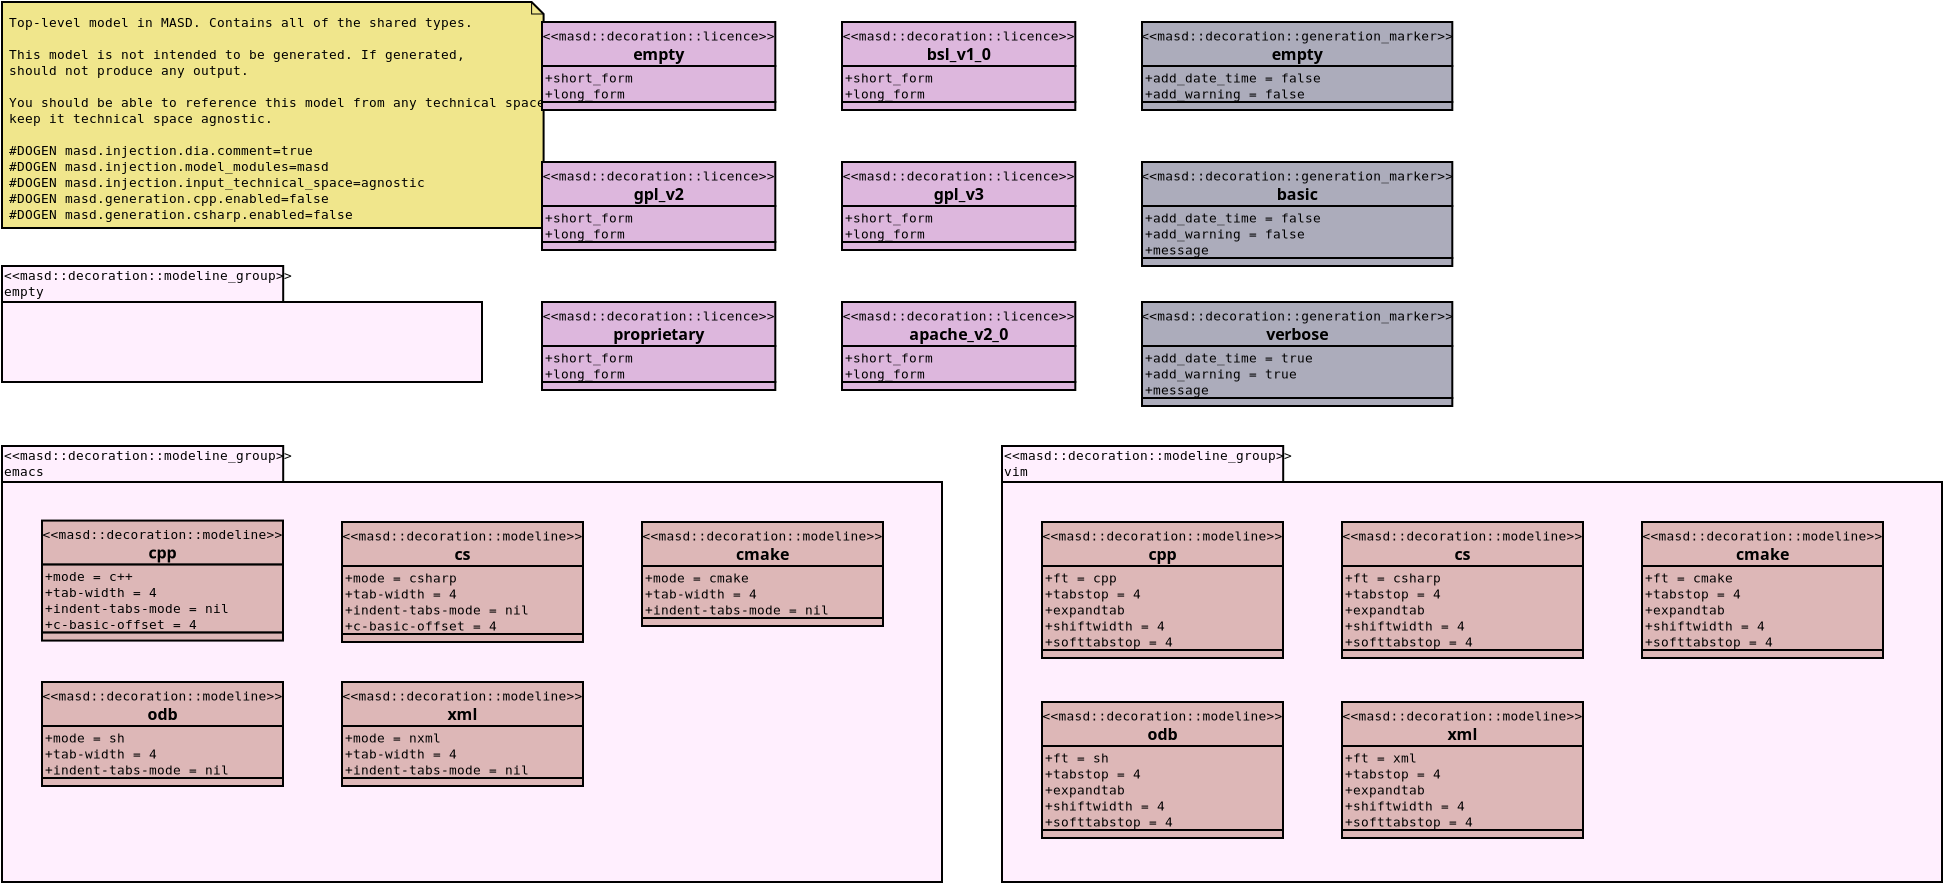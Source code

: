 <?xml version="1.0" encoding="UTF-8"?>
<dia:diagram xmlns:dia="http://www.lysator.liu.se/~alla/dia/">
  <dia:layer name="Background" visible="true" active="true">
    <dia:object type="UML - LargePackage" version="0" id="O0">
      <dia:attribute name="obj_pos">
        <dia:point val="2,2"/>
      </dia:attribute>
      <dia:attribute name="obj_bb">
        <dia:rectangle val="1.95,0.15;49.05,22.05"/>
      </dia:attribute>
      <dia:attribute name="meta">
        <dia:composite type="dict"/>
      </dia:attribute>
      <dia:attribute name="elem_corner">
        <dia:point val="2,2"/>
      </dia:attribute>
      <dia:attribute name="elem_width">
        <dia:real val="47"/>
      </dia:attribute>
      <dia:attribute name="elem_height">
        <dia:real val="20"/>
      </dia:attribute>
      <dia:attribute name="line_width">
        <dia:real val="0.1"/>
      </dia:attribute>
      <dia:attribute name="line_colour">
        <dia:color val="#000000"/>
      </dia:attribute>
      <dia:attribute name="fill_colour">
        <dia:color val="#ffeffe"/>
      </dia:attribute>
      <dia:attribute name="text_colour">
        <dia:color val="#000000"/>
      </dia:attribute>
      <dia:attribute name="stereotype">
        <dia:string>#masd::decoration::modeline_group#</dia:string>
      </dia:attribute>
      <dia:attribute name="name">
        <dia:string>#emacs#</dia:string>
      </dia:attribute>
    </dia:object>
    <dia:object type="UML - Class" version="0" id="O1">
      <dia:attribute name="obj_pos">
        <dia:point val="4,3.929"/>
      </dia:attribute>
      <dia:attribute name="obj_bb">
        <dia:rectangle val="3.95,3.879;16.1,9.979"/>
      </dia:attribute>
      <dia:attribute name="elem_corner">
        <dia:point val="4,3.929"/>
      </dia:attribute>
      <dia:attribute name="elem_width">
        <dia:real val="12.05"/>
      </dia:attribute>
      <dia:attribute name="elem_height">
        <dia:real val="6.0"/>
      </dia:attribute>
      <dia:attribute name="name">
        <dia:string>#cpp#</dia:string>
      </dia:attribute>
      <dia:attribute name="stereotype">
        <dia:string>#masd::decoration::modeline#</dia:string>
      </dia:attribute>
      <dia:attribute name="comment">
        <dia:string>##DOGEN masd.decoration.modeline.editor=emacs
#DOGEN masd.decoration.modeline.location=top
#DOGEN masd.decoration.modeline.technical_space=cpp
#DOGEN masd.decoration.modeline.element=masd::coding::meta_model::object
#DOGEN masd.decoration.modeline.element=masd::coding::meta_model::enumeration#</dia:string>
      </dia:attribute>
      <dia:attribute name="abstract">
        <dia:boolean val="false"/>
      </dia:attribute>
      <dia:attribute name="suppress_attributes">
        <dia:boolean val="false"/>
      </dia:attribute>
      <dia:attribute name="suppress_operations">
        <dia:boolean val="false"/>
      </dia:attribute>
      <dia:attribute name="visible_attributes">
        <dia:boolean val="true"/>
      </dia:attribute>
      <dia:attribute name="visible_operations">
        <dia:boolean val="true"/>
      </dia:attribute>
      <dia:attribute name="visible_comments">
        <dia:boolean val="false"/>
      </dia:attribute>
      <dia:attribute name="wrap_operations">
        <dia:boolean val="true"/>
      </dia:attribute>
      <dia:attribute name="wrap_after_char">
        <dia:int val="40"/>
      </dia:attribute>
      <dia:attribute name="comment_line_length">
        <dia:int val="17"/>
      </dia:attribute>
      <dia:attribute name="comment_tagging">
        <dia:boolean val="false"/>
      </dia:attribute>
      <dia:attribute name="line_width">
        <dia:real val="0.1"/>
      </dia:attribute>
      <dia:attribute name="line_color">
        <dia:color val="#000000"/>
      </dia:attribute>
      <dia:attribute name="fill_color">
        <dia:color val="#ddb7b7"/>
      </dia:attribute>
      <dia:attribute name="text_color">
        <dia:color val="#000000"/>
      </dia:attribute>
      <dia:attribute name="normal_font">
        <dia:font family="monospace" style="0" name="Courier"/>
      </dia:attribute>
      <dia:attribute name="abstract_font">
        <dia:font family="monospace" style="88" name="Courier-BoldOblique"/>
      </dia:attribute>
      <dia:attribute name="polymorphic_font">
        <dia:font family="monospace" style="8" name="Courier-Oblique"/>
      </dia:attribute>
      <dia:attribute name="classname_font">
        <dia:font family="sans" style="80" name="Helvetica-Bold"/>
      </dia:attribute>
      <dia:attribute name="abstract_classname_font">
        <dia:font family="sans" style="88" name="Helvetica-BoldOblique"/>
      </dia:attribute>
      <dia:attribute name="comment_font">
        <dia:font family="sans" style="8" name="Helvetica-Oblique"/>
      </dia:attribute>
      <dia:attribute name="normal_font_height">
        <dia:real val="0.8"/>
      </dia:attribute>
      <dia:attribute name="polymorphic_font_height">
        <dia:real val="0.8"/>
      </dia:attribute>
      <dia:attribute name="abstract_font_height">
        <dia:real val="0.8"/>
      </dia:attribute>
      <dia:attribute name="classname_font_height">
        <dia:real val="1"/>
      </dia:attribute>
      <dia:attribute name="abstract_classname_font_height">
        <dia:real val="1"/>
      </dia:attribute>
      <dia:attribute name="comment_font_height">
        <dia:real val="0.7"/>
      </dia:attribute>
      <dia:attribute name="attributes">
        <dia:composite type="umlattribute">
          <dia:attribute name="name">
            <dia:string>#mode#</dia:string>
          </dia:attribute>
          <dia:attribute name="type">
            <dia:string>##</dia:string>
          </dia:attribute>
          <dia:attribute name="value">
            <dia:string>#c++#</dia:string>
          </dia:attribute>
          <dia:attribute name="comment">
            <dia:string>##</dia:string>
          </dia:attribute>
          <dia:attribute name="visibility">
            <dia:enum val="0"/>
          </dia:attribute>
          <dia:attribute name="abstract">
            <dia:boolean val="false"/>
          </dia:attribute>
          <dia:attribute name="class_scope">
            <dia:boolean val="false"/>
          </dia:attribute>
        </dia:composite>
        <dia:composite type="umlattribute">
          <dia:attribute name="name">
            <dia:string>#tab-width#</dia:string>
          </dia:attribute>
          <dia:attribute name="type">
            <dia:string>##</dia:string>
          </dia:attribute>
          <dia:attribute name="value">
            <dia:string>#4#</dia:string>
          </dia:attribute>
          <dia:attribute name="comment">
            <dia:string>##</dia:string>
          </dia:attribute>
          <dia:attribute name="visibility">
            <dia:enum val="0"/>
          </dia:attribute>
          <dia:attribute name="abstract">
            <dia:boolean val="false"/>
          </dia:attribute>
          <dia:attribute name="class_scope">
            <dia:boolean val="false"/>
          </dia:attribute>
        </dia:composite>
        <dia:composite type="umlattribute">
          <dia:attribute name="name">
            <dia:string>#indent-tabs-mode#</dia:string>
          </dia:attribute>
          <dia:attribute name="type">
            <dia:string>##</dia:string>
          </dia:attribute>
          <dia:attribute name="value">
            <dia:string>#nil#</dia:string>
          </dia:attribute>
          <dia:attribute name="comment">
            <dia:string>##</dia:string>
          </dia:attribute>
          <dia:attribute name="visibility">
            <dia:enum val="0"/>
          </dia:attribute>
          <dia:attribute name="abstract">
            <dia:boolean val="false"/>
          </dia:attribute>
          <dia:attribute name="class_scope">
            <dia:boolean val="false"/>
          </dia:attribute>
        </dia:composite>
        <dia:composite type="umlattribute">
          <dia:attribute name="name">
            <dia:string>#c-basic-offset#</dia:string>
          </dia:attribute>
          <dia:attribute name="type">
            <dia:string>##</dia:string>
          </dia:attribute>
          <dia:attribute name="value">
            <dia:string>#4#</dia:string>
          </dia:attribute>
          <dia:attribute name="comment">
            <dia:string>##</dia:string>
          </dia:attribute>
          <dia:attribute name="visibility">
            <dia:enum val="0"/>
          </dia:attribute>
          <dia:attribute name="abstract">
            <dia:boolean val="false"/>
          </dia:attribute>
          <dia:attribute name="class_scope">
            <dia:boolean val="false"/>
          </dia:attribute>
        </dia:composite>
      </dia:attribute>
      <dia:attribute name="operations"/>
      <dia:attribute name="template">
        <dia:boolean val="false"/>
      </dia:attribute>
      <dia:attribute name="templates"/>
      <dia:childnode parent="O0"/>
    </dia:object>
    <dia:object type="UML - Class" version="0" id="O2">
      <dia:attribute name="obj_pos">
        <dia:point val="19,4"/>
      </dia:attribute>
      <dia:attribute name="obj_bb">
        <dia:rectangle val="18.95,3.95;31.1,10.05"/>
      </dia:attribute>
      <dia:attribute name="elem_corner">
        <dia:point val="19,4"/>
      </dia:attribute>
      <dia:attribute name="elem_width">
        <dia:real val="12.05"/>
      </dia:attribute>
      <dia:attribute name="elem_height">
        <dia:real val="6.0"/>
      </dia:attribute>
      <dia:attribute name="name">
        <dia:string>#cs#</dia:string>
      </dia:attribute>
      <dia:attribute name="stereotype">
        <dia:string>#masd::decoration::modeline#</dia:string>
      </dia:attribute>
      <dia:attribute name="comment">
        <dia:string>##DOGEN masd.decoration.modeline.editor=emacs
#DOGEN masd.decoration.modeline.location=top
#</dia:string>
      </dia:attribute>
      <dia:attribute name="abstract">
        <dia:boolean val="false"/>
      </dia:attribute>
      <dia:attribute name="suppress_attributes">
        <dia:boolean val="false"/>
      </dia:attribute>
      <dia:attribute name="suppress_operations">
        <dia:boolean val="false"/>
      </dia:attribute>
      <dia:attribute name="visible_attributes">
        <dia:boolean val="true"/>
      </dia:attribute>
      <dia:attribute name="visible_operations">
        <dia:boolean val="true"/>
      </dia:attribute>
      <dia:attribute name="visible_comments">
        <dia:boolean val="false"/>
      </dia:attribute>
      <dia:attribute name="wrap_operations">
        <dia:boolean val="true"/>
      </dia:attribute>
      <dia:attribute name="wrap_after_char">
        <dia:int val="40"/>
      </dia:attribute>
      <dia:attribute name="comment_line_length">
        <dia:int val="17"/>
      </dia:attribute>
      <dia:attribute name="comment_tagging">
        <dia:boolean val="false"/>
      </dia:attribute>
      <dia:attribute name="line_width">
        <dia:real val="0.1"/>
      </dia:attribute>
      <dia:attribute name="line_color">
        <dia:color val="#000000"/>
      </dia:attribute>
      <dia:attribute name="fill_color">
        <dia:color val="#ddb7b7"/>
      </dia:attribute>
      <dia:attribute name="text_color">
        <dia:color val="#000000"/>
      </dia:attribute>
      <dia:attribute name="normal_font">
        <dia:font family="monospace" style="0" name="Courier"/>
      </dia:attribute>
      <dia:attribute name="abstract_font">
        <dia:font family="monospace" style="88" name="Courier-BoldOblique"/>
      </dia:attribute>
      <dia:attribute name="polymorphic_font">
        <dia:font family="monospace" style="8" name="Courier-Oblique"/>
      </dia:attribute>
      <dia:attribute name="classname_font">
        <dia:font family="sans" style="80" name="Helvetica-Bold"/>
      </dia:attribute>
      <dia:attribute name="abstract_classname_font">
        <dia:font family="sans" style="88" name="Helvetica-BoldOblique"/>
      </dia:attribute>
      <dia:attribute name="comment_font">
        <dia:font family="sans" style="8" name="Helvetica-Oblique"/>
      </dia:attribute>
      <dia:attribute name="normal_font_height">
        <dia:real val="0.8"/>
      </dia:attribute>
      <dia:attribute name="polymorphic_font_height">
        <dia:real val="0.8"/>
      </dia:attribute>
      <dia:attribute name="abstract_font_height">
        <dia:real val="0.8"/>
      </dia:attribute>
      <dia:attribute name="classname_font_height">
        <dia:real val="1"/>
      </dia:attribute>
      <dia:attribute name="abstract_classname_font_height">
        <dia:real val="1"/>
      </dia:attribute>
      <dia:attribute name="comment_font_height">
        <dia:real val="0.7"/>
      </dia:attribute>
      <dia:attribute name="attributes">
        <dia:composite type="umlattribute">
          <dia:attribute name="name">
            <dia:string>#mode#</dia:string>
          </dia:attribute>
          <dia:attribute name="type">
            <dia:string>##</dia:string>
          </dia:attribute>
          <dia:attribute name="value">
            <dia:string>#csharp#</dia:string>
          </dia:attribute>
          <dia:attribute name="comment">
            <dia:string>##</dia:string>
          </dia:attribute>
          <dia:attribute name="visibility">
            <dia:enum val="0"/>
          </dia:attribute>
          <dia:attribute name="abstract">
            <dia:boolean val="false"/>
          </dia:attribute>
          <dia:attribute name="class_scope">
            <dia:boolean val="false"/>
          </dia:attribute>
        </dia:composite>
        <dia:composite type="umlattribute">
          <dia:attribute name="name">
            <dia:string>#tab-width#</dia:string>
          </dia:attribute>
          <dia:attribute name="type">
            <dia:string>##</dia:string>
          </dia:attribute>
          <dia:attribute name="value">
            <dia:string>#4#</dia:string>
          </dia:attribute>
          <dia:attribute name="comment">
            <dia:string>##</dia:string>
          </dia:attribute>
          <dia:attribute name="visibility">
            <dia:enum val="0"/>
          </dia:attribute>
          <dia:attribute name="abstract">
            <dia:boolean val="false"/>
          </dia:attribute>
          <dia:attribute name="class_scope">
            <dia:boolean val="false"/>
          </dia:attribute>
        </dia:composite>
        <dia:composite type="umlattribute">
          <dia:attribute name="name">
            <dia:string>#indent-tabs-mode#</dia:string>
          </dia:attribute>
          <dia:attribute name="type">
            <dia:string>##</dia:string>
          </dia:attribute>
          <dia:attribute name="value">
            <dia:string>#nil#</dia:string>
          </dia:attribute>
          <dia:attribute name="comment">
            <dia:string>##</dia:string>
          </dia:attribute>
          <dia:attribute name="visibility">
            <dia:enum val="0"/>
          </dia:attribute>
          <dia:attribute name="abstract">
            <dia:boolean val="false"/>
          </dia:attribute>
          <dia:attribute name="class_scope">
            <dia:boolean val="false"/>
          </dia:attribute>
        </dia:composite>
        <dia:composite type="umlattribute">
          <dia:attribute name="name">
            <dia:string>#c-basic-offset#</dia:string>
          </dia:attribute>
          <dia:attribute name="type">
            <dia:string>##</dia:string>
          </dia:attribute>
          <dia:attribute name="value">
            <dia:string>#4#</dia:string>
          </dia:attribute>
          <dia:attribute name="comment">
            <dia:string>##</dia:string>
          </dia:attribute>
          <dia:attribute name="visibility">
            <dia:enum val="0"/>
          </dia:attribute>
          <dia:attribute name="abstract">
            <dia:boolean val="false"/>
          </dia:attribute>
          <dia:attribute name="class_scope">
            <dia:boolean val="false"/>
          </dia:attribute>
        </dia:composite>
      </dia:attribute>
      <dia:attribute name="operations"/>
      <dia:attribute name="template">
        <dia:boolean val="false"/>
      </dia:attribute>
      <dia:attribute name="templates"/>
      <dia:childnode parent="O0"/>
    </dia:object>
    <dia:object type="UML - Class" version="0" id="O3">
      <dia:attribute name="obj_pos">
        <dia:point val="34,4"/>
      </dia:attribute>
      <dia:attribute name="obj_bb">
        <dia:rectangle val="33.95,3.95;46.1,9.25"/>
      </dia:attribute>
      <dia:attribute name="elem_corner">
        <dia:point val="34,4"/>
      </dia:attribute>
      <dia:attribute name="elem_width">
        <dia:real val="12.05"/>
      </dia:attribute>
      <dia:attribute name="elem_height">
        <dia:real val="5.2"/>
      </dia:attribute>
      <dia:attribute name="name">
        <dia:string>#cmake#</dia:string>
      </dia:attribute>
      <dia:attribute name="stereotype">
        <dia:string>#masd::decoration::modeline#</dia:string>
      </dia:attribute>
      <dia:attribute name="comment">
        <dia:string>##DOGEN masd.decoration.modeline.editor=emacs
#DOGEN masd.decoration.modeline.location=top
#</dia:string>
      </dia:attribute>
      <dia:attribute name="abstract">
        <dia:boolean val="false"/>
      </dia:attribute>
      <dia:attribute name="suppress_attributes">
        <dia:boolean val="false"/>
      </dia:attribute>
      <dia:attribute name="suppress_operations">
        <dia:boolean val="false"/>
      </dia:attribute>
      <dia:attribute name="visible_attributes">
        <dia:boolean val="true"/>
      </dia:attribute>
      <dia:attribute name="visible_operations">
        <dia:boolean val="true"/>
      </dia:attribute>
      <dia:attribute name="visible_comments">
        <dia:boolean val="false"/>
      </dia:attribute>
      <dia:attribute name="wrap_operations">
        <dia:boolean val="true"/>
      </dia:attribute>
      <dia:attribute name="wrap_after_char">
        <dia:int val="40"/>
      </dia:attribute>
      <dia:attribute name="comment_line_length">
        <dia:int val="17"/>
      </dia:attribute>
      <dia:attribute name="comment_tagging">
        <dia:boolean val="false"/>
      </dia:attribute>
      <dia:attribute name="line_width">
        <dia:real val="0.1"/>
      </dia:attribute>
      <dia:attribute name="line_color">
        <dia:color val="#000000"/>
      </dia:attribute>
      <dia:attribute name="fill_color">
        <dia:color val="#ddb7b7"/>
      </dia:attribute>
      <dia:attribute name="text_color">
        <dia:color val="#000000"/>
      </dia:attribute>
      <dia:attribute name="normal_font">
        <dia:font family="monospace" style="0" name="Courier"/>
      </dia:attribute>
      <dia:attribute name="abstract_font">
        <dia:font family="monospace" style="88" name="Courier-BoldOblique"/>
      </dia:attribute>
      <dia:attribute name="polymorphic_font">
        <dia:font family="monospace" style="8" name="Courier-Oblique"/>
      </dia:attribute>
      <dia:attribute name="classname_font">
        <dia:font family="sans" style="80" name="Helvetica-Bold"/>
      </dia:attribute>
      <dia:attribute name="abstract_classname_font">
        <dia:font family="sans" style="88" name="Helvetica-BoldOblique"/>
      </dia:attribute>
      <dia:attribute name="comment_font">
        <dia:font family="sans" style="8" name="Helvetica-Oblique"/>
      </dia:attribute>
      <dia:attribute name="normal_font_height">
        <dia:real val="0.8"/>
      </dia:attribute>
      <dia:attribute name="polymorphic_font_height">
        <dia:real val="0.8"/>
      </dia:attribute>
      <dia:attribute name="abstract_font_height">
        <dia:real val="0.8"/>
      </dia:attribute>
      <dia:attribute name="classname_font_height">
        <dia:real val="1"/>
      </dia:attribute>
      <dia:attribute name="abstract_classname_font_height">
        <dia:real val="1"/>
      </dia:attribute>
      <dia:attribute name="comment_font_height">
        <dia:real val="0.7"/>
      </dia:attribute>
      <dia:attribute name="attributes">
        <dia:composite type="umlattribute">
          <dia:attribute name="name">
            <dia:string>#mode#</dia:string>
          </dia:attribute>
          <dia:attribute name="type">
            <dia:string>##</dia:string>
          </dia:attribute>
          <dia:attribute name="value">
            <dia:string>#cmake#</dia:string>
          </dia:attribute>
          <dia:attribute name="comment">
            <dia:string>##</dia:string>
          </dia:attribute>
          <dia:attribute name="visibility">
            <dia:enum val="0"/>
          </dia:attribute>
          <dia:attribute name="abstract">
            <dia:boolean val="false"/>
          </dia:attribute>
          <dia:attribute name="class_scope">
            <dia:boolean val="false"/>
          </dia:attribute>
        </dia:composite>
        <dia:composite type="umlattribute">
          <dia:attribute name="name">
            <dia:string>#tab-width#</dia:string>
          </dia:attribute>
          <dia:attribute name="type">
            <dia:string>##</dia:string>
          </dia:attribute>
          <dia:attribute name="value">
            <dia:string>#4#</dia:string>
          </dia:attribute>
          <dia:attribute name="comment">
            <dia:string>##</dia:string>
          </dia:attribute>
          <dia:attribute name="visibility">
            <dia:enum val="0"/>
          </dia:attribute>
          <dia:attribute name="abstract">
            <dia:boolean val="false"/>
          </dia:attribute>
          <dia:attribute name="class_scope">
            <dia:boolean val="false"/>
          </dia:attribute>
        </dia:composite>
        <dia:composite type="umlattribute">
          <dia:attribute name="name">
            <dia:string>#indent-tabs-mode#</dia:string>
          </dia:attribute>
          <dia:attribute name="type">
            <dia:string>##</dia:string>
          </dia:attribute>
          <dia:attribute name="value">
            <dia:string>#nil#</dia:string>
          </dia:attribute>
          <dia:attribute name="comment">
            <dia:string>##</dia:string>
          </dia:attribute>
          <dia:attribute name="visibility">
            <dia:enum val="0"/>
          </dia:attribute>
          <dia:attribute name="abstract">
            <dia:boolean val="false"/>
          </dia:attribute>
          <dia:attribute name="class_scope">
            <dia:boolean val="false"/>
          </dia:attribute>
        </dia:composite>
      </dia:attribute>
      <dia:attribute name="operations"/>
      <dia:attribute name="template">
        <dia:boolean val="false"/>
      </dia:attribute>
      <dia:attribute name="templates"/>
      <dia:childnode parent="O0"/>
    </dia:object>
    <dia:object type="UML - Class" version="0" id="O4">
      <dia:attribute name="obj_pos">
        <dia:point val="4,12"/>
      </dia:attribute>
      <dia:attribute name="obj_bb">
        <dia:rectangle val="3.95,11.95;16.1,17.25"/>
      </dia:attribute>
      <dia:attribute name="elem_corner">
        <dia:point val="4,12"/>
      </dia:attribute>
      <dia:attribute name="elem_width">
        <dia:real val="12.05"/>
      </dia:attribute>
      <dia:attribute name="elem_height">
        <dia:real val="5.2"/>
      </dia:attribute>
      <dia:attribute name="name">
        <dia:string>#odb#</dia:string>
      </dia:attribute>
      <dia:attribute name="stereotype">
        <dia:string>#masd::decoration::modeline#</dia:string>
      </dia:attribute>
      <dia:attribute name="comment">
        <dia:string>##DOGEN masd.decoration.modeline.editor=emacs
#DOGEN masd.decoration.modeline.location=top
#</dia:string>
      </dia:attribute>
      <dia:attribute name="abstract">
        <dia:boolean val="false"/>
      </dia:attribute>
      <dia:attribute name="suppress_attributes">
        <dia:boolean val="false"/>
      </dia:attribute>
      <dia:attribute name="suppress_operations">
        <dia:boolean val="false"/>
      </dia:attribute>
      <dia:attribute name="visible_attributes">
        <dia:boolean val="true"/>
      </dia:attribute>
      <dia:attribute name="visible_operations">
        <dia:boolean val="true"/>
      </dia:attribute>
      <dia:attribute name="visible_comments">
        <dia:boolean val="false"/>
      </dia:attribute>
      <dia:attribute name="wrap_operations">
        <dia:boolean val="true"/>
      </dia:attribute>
      <dia:attribute name="wrap_after_char">
        <dia:int val="40"/>
      </dia:attribute>
      <dia:attribute name="comment_line_length">
        <dia:int val="17"/>
      </dia:attribute>
      <dia:attribute name="comment_tagging">
        <dia:boolean val="false"/>
      </dia:attribute>
      <dia:attribute name="line_width">
        <dia:real val="0.1"/>
      </dia:attribute>
      <dia:attribute name="line_color">
        <dia:color val="#000000"/>
      </dia:attribute>
      <dia:attribute name="fill_color">
        <dia:color val="#ddb7b7"/>
      </dia:attribute>
      <dia:attribute name="text_color">
        <dia:color val="#000000"/>
      </dia:attribute>
      <dia:attribute name="normal_font">
        <dia:font family="monospace" style="0" name="Courier"/>
      </dia:attribute>
      <dia:attribute name="abstract_font">
        <dia:font family="monospace" style="88" name="Courier-BoldOblique"/>
      </dia:attribute>
      <dia:attribute name="polymorphic_font">
        <dia:font family="monospace" style="8" name="Courier-Oblique"/>
      </dia:attribute>
      <dia:attribute name="classname_font">
        <dia:font family="sans" style="80" name="Helvetica-Bold"/>
      </dia:attribute>
      <dia:attribute name="abstract_classname_font">
        <dia:font family="sans" style="88" name="Helvetica-BoldOblique"/>
      </dia:attribute>
      <dia:attribute name="comment_font">
        <dia:font family="sans" style="8" name="Helvetica-Oblique"/>
      </dia:attribute>
      <dia:attribute name="normal_font_height">
        <dia:real val="0.8"/>
      </dia:attribute>
      <dia:attribute name="polymorphic_font_height">
        <dia:real val="0.8"/>
      </dia:attribute>
      <dia:attribute name="abstract_font_height">
        <dia:real val="0.8"/>
      </dia:attribute>
      <dia:attribute name="classname_font_height">
        <dia:real val="1"/>
      </dia:attribute>
      <dia:attribute name="abstract_classname_font_height">
        <dia:real val="1"/>
      </dia:attribute>
      <dia:attribute name="comment_font_height">
        <dia:real val="0.7"/>
      </dia:attribute>
      <dia:attribute name="attributes">
        <dia:composite type="umlattribute">
          <dia:attribute name="name">
            <dia:string>#mode#</dia:string>
          </dia:attribute>
          <dia:attribute name="type">
            <dia:string>##</dia:string>
          </dia:attribute>
          <dia:attribute name="value">
            <dia:string>#sh#</dia:string>
          </dia:attribute>
          <dia:attribute name="comment">
            <dia:string>##</dia:string>
          </dia:attribute>
          <dia:attribute name="visibility">
            <dia:enum val="0"/>
          </dia:attribute>
          <dia:attribute name="abstract">
            <dia:boolean val="false"/>
          </dia:attribute>
          <dia:attribute name="class_scope">
            <dia:boolean val="false"/>
          </dia:attribute>
        </dia:composite>
        <dia:composite type="umlattribute">
          <dia:attribute name="name">
            <dia:string>#tab-width#</dia:string>
          </dia:attribute>
          <dia:attribute name="type">
            <dia:string>##</dia:string>
          </dia:attribute>
          <dia:attribute name="value">
            <dia:string>#4#</dia:string>
          </dia:attribute>
          <dia:attribute name="comment">
            <dia:string>##</dia:string>
          </dia:attribute>
          <dia:attribute name="visibility">
            <dia:enum val="0"/>
          </dia:attribute>
          <dia:attribute name="abstract">
            <dia:boolean val="false"/>
          </dia:attribute>
          <dia:attribute name="class_scope">
            <dia:boolean val="false"/>
          </dia:attribute>
        </dia:composite>
        <dia:composite type="umlattribute">
          <dia:attribute name="name">
            <dia:string>#indent-tabs-mode#</dia:string>
          </dia:attribute>
          <dia:attribute name="type">
            <dia:string>##</dia:string>
          </dia:attribute>
          <dia:attribute name="value">
            <dia:string>#nil#</dia:string>
          </dia:attribute>
          <dia:attribute name="comment">
            <dia:string>##</dia:string>
          </dia:attribute>
          <dia:attribute name="visibility">
            <dia:enum val="0"/>
          </dia:attribute>
          <dia:attribute name="abstract">
            <dia:boolean val="false"/>
          </dia:attribute>
          <dia:attribute name="class_scope">
            <dia:boolean val="false"/>
          </dia:attribute>
        </dia:composite>
      </dia:attribute>
      <dia:attribute name="operations"/>
      <dia:attribute name="template">
        <dia:boolean val="false"/>
      </dia:attribute>
      <dia:attribute name="templates"/>
      <dia:childnode parent="O0"/>
    </dia:object>
    <dia:object type="UML - Class" version="0" id="O5">
      <dia:attribute name="obj_pos">
        <dia:point val="19,12"/>
      </dia:attribute>
      <dia:attribute name="obj_bb">
        <dia:rectangle val="18.95,11.95;31.1,17.25"/>
      </dia:attribute>
      <dia:attribute name="elem_corner">
        <dia:point val="19,12"/>
      </dia:attribute>
      <dia:attribute name="elem_width">
        <dia:real val="12.05"/>
      </dia:attribute>
      <dia:attribute name="elem_height">
        <dia:real val="5.2"/>
      </dia:attribute>
      <dia:attribute name="name">
        <dia:string>#xml#</dia:string>
      </dia:attribute>
      <dia:attribute name="stereotype">
        <dia:string>#masd::decoration::modeline#</dia:string>
      </dia:attribute>
      <dia:attribute name="comment">
        <dia:string>##DOGEN masd.decoration.modeline.editor=emacs
#DOGEN masd.decoration.modeline.location=top
#</dia:string>
      </dia:attribute>
      <dia:attribute name="abstract">
        <dia:boolean val="false"/>
      </dia:attribute>
      <dia:attribute name="suppress_attributes">
        <dia:boolean val="false"/>
      </dia:attribute>
      <dia:attribute name="suppress_operations">
        <dia:boolean val="false"/>
      </dia:attribute>
      <dia:attribute name="visible_attributes">
        <dia:boolean val="true"/>
      </dia:attribute>
      <dia:attribute name="visible_operations">
        <dia:boolean val="true"/>
      </dia:attribute>
      <dia:attribute name="visible_comments">
        <dia:boolean val="false"/>
      </dia:attribute>
      <dia:attribute name="wrap_operations">
        <dia:boolean val="true"/>
      </dia:attribute>
      <dia:attribute name="wrap_after_char">
        <dia:int val="40"/>
      </dia:attribute>
      <dia:attribute name="comment_line_length">
        <dia:int val="17"/>
      </dia:attribute>
      <dia:attribute name="comment_tagging">
        <dia:boolean val="false"/>
      </dia:attribute>
      <dia:attribute name="line_width">
        <dia:real val="0.1"/>
      </dia:attribute>
      <dia:attribute name="line_color">
        <dia:color val="#000000"/>
      </dia:attribute>
      <dia:attribute name="fill_color">
        <dia:color val="#ddb7b7"/>
      </dia:attribute>
      <dia:attribute name="text_color">
        <dia:color val="#000000"/>
      </dia:attribute>
      <dia:attribute name="normal_font">
        <dia:font family="monospace" style="0" name="Courier"/>
      </dia:attribute>
      <dia:attribute name="abstract_font">
        <dia:font family="monospace" style="88" name="Courier-BoldOblique"/>
      </dia:attribute>
      <dia:attribute name="polymorphic_font">
        <dia:font family="monospace" style="8" name="Courier-Oblique"/>
      </dia:attribute>
      <dia:attribute name="classname_font">
        <dia:font family="sans" style="80" name="Helvetica-Bold"/>
      </dia:attribute>
      <dia:attribute name="abstract_classname_font">
        <dia:font family="sans" style="88" name="Helvetica-BoldOblique"/>
      </dia:attribute>
      <dia:attribute name="comment_font">
        <dia:font family="sans" style="8" name="Helvetica-Oblique"/>
      </dia:attribute>
      <dia:attribute name="normal_font_height">
        <dia:real val="0.8"/>
      </dia:attribute>
      <dia:attribute name="polymorphic_font_height">
        <dia:real val="0.8"/>
      </dia:attribute>
      <dia:attribute name="abstract_font_height">
        <dia:real val="0.8"/>
      </dia:attribute>
      <dia:attribute name="classname_font_height">
        <dia:real val="1"/>
      </dia:attribute>
      <dia:attribute name="abstract_classname_font_height">
        <dia:real val="1"/>
      </dia:attribute>
      <dia:attribute name="comment_font_height">
        <dia:real val="0.7"/>
      </dia:attribute>
      <dia:attribute name="attributes">
        <dia:composite type="umlattribute">
          <dia:attribute name="name">
            <dia:string>#mode#</dia:string>
          </dia:attribute>
          <dia:attribute name="type">
            <dia:string>##</dia:string>
          </dia:attribute>
          <dia:attribute name="value">
            <dia:string>#nxml#</dia:string>
          </dia:attribute>
          <dia:attribute name="comment">
            <dia:string>##</dia:string>
          </dia:attribute>
          <dia:attribute name="visibility">
            <dia:enum val="0"/>
          </dia:attribute>
          <dia:attribute name="abstract">
            <dia:boolean val="false"/>
          </dia:attribute>
          <dia:attribute name="class_scope">
            <dia:boolean val="false"/>
          </dia:attribute>
        </dia:composite>
        <dia:composite type="umlattribute">
          <dia:attribute name="name">
            <dia:string>#tab-width#</dia:string>
          </dia:attribute>
          <dia:attribute name="type">
            <dia:string>##</dia:string>
          </dia:attribute>
          <dia:attribute name="value">
            <dia:string>#4#</dia:string>
          </dia:attribute>
          <dia:attribute name="comment">
            <dia:string>##</dia:string>
          </dia:attribute>
          <dia:attribute name="visibility">
            <dia:enum val="0"/>
          </dia:attribute>
          <dia:attribute name="abstract">
            <dia:boolean val="false"/>
          </dia:attribute>
          <dia:attribute name="class_scope">
            <dia:boolean val="false"/>
          </dia:attribute>
        </dia:composite>
        <dia:composite type="umlattribute">
          <dia:attribute name="name">
            <dia:string>#indent-tabs-mode#</dia:string>
          </dia:attribute>
          <dia:attribute name="type">
            <dia:string>##</dia:string>
          </dia:attribute>
          <dia:attribute name="value">
            <dia:string>#nil#</dia:string>
          </dia:attribute>
          <dia:attribute name="comment">
            <dia:string>##</dia:string>
          </dia:attribute>
          <dia:attribute name="visibility">
            <dia:enum val="0"/>
          </dia:attribute>
          <dia:attribute name="abstract">
            <dia:boolean val="false"/>
          </dia:attribute>
          <dia:attribute name="class_scope">
            <dia:boolean val="false"/>
          </dia:attribute>
        </dia:composite>
      </dia:attribute>
      <dia:attribute name="operations"/>
      <dia:attribute name="template">
        <dia:boolean val="false"/>
      </dia:attribute>
      <dia:attribute name="templates"/>
      <dia:childnode parent="O0"/>
    </dia:object>
    <dia:object type="UML - LargePackage" version="0" id="O6">
      <dia:attribute name="obj_pos">
        <dia:point val="52,2"/>
      </dia:attribute>
      <dia:attribute name="obj_bb">
        <dia:rectangle val="51.95,0.15;99.05,22.05"/>
      </dia:attribute>
      <dia:attribute name="meta">
        <dia:composite type="dict"/>
      </dia:attribute>
      <dia:attribute name="elem_corner">
        <dia:point val="52,2"/>
      </dia:attribute>
      <dia:attribute name="elem_width">
        <dia:real val="47"/>
      </dia:attribute>
      <dia:attribute name="elem_height">
        <dia:real val="20"/>
      </dia:attribute>
      <dia:attribute name="line_width">
        <dia:real val="0.1"/>
      </dia:attribute>
      <dia:attribute name="line_colour">
        <dia:color val="#000000"/>
      </dia:attribute>
      <dia:attribute name="fill_colour">
        <dia:color val="#ffeffe"/>
      </dia:attribute>
      <dia:attribute name="text_colour">
        <dia:color val="#000000"/>
      </dia:attribute>
      <dia:attribute name="stereotype">
        <dia:string>#masd::decoration::modeline_group#</dia:string>
      </dia:attribute>
      <dia:attribute name="name">
        <dia:string>#vim#</dia:string>
      </dia:attribute>
    </dia:object>
    <dia:object type="UML - Class" version="0" id="O7">
      <dia:attribute name="obj_pos">
        <dia:point val="69,13"/>
      </dia:attribute>
      <dia:attribute name="obj_bb">
        <dia:rectangle val="68.95,12.95;81.1,19.85"/>
      </dia:attribute>
      <dia:attribute name="elem_corner">
        <dia:point val="69,13"/>
      </dia:attribute>
      <dia:attribute name="elem_width">
        <dia:real val="12.05"/>
      </dia:attribute>
      <dia:attribute name="elem_height">
        <dia:real val="6.8"/>
      </dia:attribute>
      <dia:attribute name="name">
        <dia:string>#xml#</dia:string>
      </dia:attribute>
      <dia:attribute name="stereotype">
        <dia:string>#masd::decoration::modeline#</dia:string>
      </dia:attribute>
      <dia:attribute name="comment">
        <dia:string>##DOGEN masd.decoration.modeline.editor=vim
#DOGEN masd.decoration.modeline.location=top
#</dia:string>
      </dia:attribute>
      <dia:attribute name="abstract">
        <dia:boolean val="false"/>
      </dia:attribute>
      <dia:attribute name="suppress_attributes">
        <dia:boolean val="false"/>
      </dia:attribute>
      <dia:attribute name="suppress_operations">
        <dia:boolean val="false"/>
      </dia:attribute>
      <dia:attribute name="visible_attributes">
        <dia:boolean val="true"/>
      </dia:attribute>
      <dia:attribute name="visible_operations">
        <dia:boolean val="true"/>
      </dia:attribute>
      <dia:attribute name="visible_comments">
        <dia:boolean val="false"/>
      </dia:attribute>
      <dia:attribute name="wrap_operations">
        <dia:boolean val="true"/>
      </dia:attribute>
      <dia:attribute name="wrap_after_char">
        <dia:int val="40"/>
      </dia:attribute>
      <dia:attribute name="comment_line_length">
        <dia:int val="17"/>
      </dia:attribute>
      <dia:attribute name="comment_tagging">
        <dia:boolean val="false"/>
      </dia:attribute>
      <dia:attribute name="line_width">
        <dia:real val="0.1"/>
      </dia:attribute>
      <dia:attribute name="line_color">
        <dia:color val="#000000"/>
      </dia:attribute>
      <dia:attribute name="fill_color">
        <dia:color val="#ddb7b7"/>
      </dia:attribute>
      <dia:attribute name="text_color">
        <dia:color val="#000000"/>
      </dia:attribute>
      <dia:attribute name="normal_font">
        <dia:font family="monospace" style="0" name="Courier"/>
      </dia:attribute>
      <dia:attribute name="abstract_font">
        <dia:font family="monospace" style="88" name="Courier-BoldOblique"/>
      </dia:attribute>
      <dia:attribute name="polymorphic_font">
        <dia:font family="monospace" style="8" name="Courier-Oblique"/>
      </dia:attribute>
      <dia:attribute name="classname_font">
        <dia:font family="sans" style="80" name="Helvetica-Bold"/>
      </dia:attribute>
      <dia:attribute name="abstract_classname_font">
        <dia:font family="sans" style="88" name="Helvetica-BoldOblique"/>
      </dia:attribute>
      <dia:attribute name="comment_font">
        <dia:font family="sans" style="8" name="Helvetica-Oblique"/>
      </dia:attribute>
      <dia:attribute name="normal_font_height">
        <dia:real val="0.8"/>
      </dia:attribute>
      <dia:attribute name="polymorphic_font_height">
        <dia:real val="0.8"/>
      </dia:attribute>
      <dia:attribute name="abstract_font_height">
        <dia:real val="0.8"/>
      </dia:attribute>
      <dia:attribute name="classname_font_height">
        <dia:real val="1"/>
      </dia:attribute>
      <dia:attribute name="abstract_classname_font_height">
        <dia:real val="1"/>
      </dia:attribute>
      <dia:attribute name="comment_font_height">
        <dia:real val="0.7"/>
      </dia:attribute>
      <dia:attribute name="attributes">
        <dia:composite type="umlattribute">
          <dia:attribute name="name">
            <dia:string>#ft#</dia:string>
          </dia:attribute>
          <dia:attribute name="type">
            <dia:string>##</dia:string>
          </dia:attribute>
          <dia:attribute name="value">
            <dia:string>#xml#</dia:string>
          </dia:attribute>
          <dia:attribute name="comment">
            <dia:string>##</dia:string>
          </dia:attribute>
          <dia:attribute name="visibility">
            <dia:enum val="0"/>
          </dia:attribute>
          <dia:attribute name="abstract">
            <dia:boolean val="false"/>
          </dia:attribute>
          <dia:attribute name="class_scope">
            <dia:boolean val="false"/>
          </dia:attribute>
        </dia:composite>
        <dia:composite type="umlattribute">
          <dia:attribute name="name">
            <dia:string>#tabstop#</dia:string>
          </dia:attribute>
          <dia:attribute name="type">
            <dia:string>##</dia:string>
          </dia:attribute>
          <dia:attribute name="value">
            <dia:string>#4#</dia:string>
          </dia:attribute>
          <dia:attribute name="comment">
            <dia:string>##</dia:string>
          </dia:attribute>
          <dia:attribute name="visibility">
            <dia:enum val="0"/>
          </dia:attribute>
          <dia:attribute name="abstract">
            <dia:boolean val="false"/>
          </dia:attribute>
          <dia:attribute name="class_scope">
            <dia:boolean val="false"/>
          </dia:attribute>
        </dia:composite>
        <dia:composite type="umlattribute">
          <dia:attribute name="name">
            <dia:string>#expandtab#</dia:string>
          </dia:attribute>
          <dia:attribute name="type">
            <dia:string>##</dia:string>
          </dia:attribute>
          <dia:attribute name="value">
            <dia:string>##</dia:string>
          </dia:attribute>
          <dia:attribute name="comment">
            <dia:string>##</dia:string>
          </dia:attribute>
          <dia:attribute name="visibility">
            <dia:enum val="0"/>
          </dia:attribute>
          <dia:attribute name="abstract">
            <dia:boolean val="false"/>
          </dia:attribute>
          <dia:attribute name="class_scope">
            <dia:boolean val="false"/>
          </dia:attribute>
        </dia:composite>
        <dia:composite type="umlattribute">
          <dia:attribute name="name">
            <dia:string>#shiftwidth#</dia:string>
          </dia:attribute>
          <dia:attribute name="type">
            <dia:string>##</dia:string>
          </dia:attribute>
          <dia:attribute name="value">
            <dia:string>#4#</dia:string>
          </dia:attribute>
          <dia:attribute name="comment">
            <dia:string>##</dia:string>
          </dia:attribute>
          <dia:attribute name="visibility">
            <dia:enum val="0"/>
          </dia:attribute>
          <dia:attribute name="abstract">
            <dia:boolean val="false"/>
          </dia:attribute>
          <dia:attribute name="class_scope">
            <dia:boolean val="false"/>
          </dia:attribute>
        </dia:composite>
        <dia:composite type="umlattribute">
          <dia:attribute name="name">
            <dia:string>#softtabstop#</dia:string>
          </dia:attribute>
          <dia:attribute name="type">
            <dia:string>##</dia:string>
          </dia:attribute>
          <dia:attribute name="value">
            <dia:string>#4#</dia:string>
          </dia:attribute>
          <dia:attribute name="comment">
            <dia:string>##</dia:string>
          </dia:attribute>
          <dia:attribute name="visibility">
            <dia:enum val="0"/>
          </dia:attribute>
          <dia:attribute name="abstract">
            <dia:boolean val="false"/>
          </dia:attribute>
          <dia:attribute name="class_scope">
            <dia:boolean val="false"/>
          </dia:attribute>
        </dia:composite>
      </dia:attribute>
      <dia:attribute name="operations"/>
      <dia:attribute name="template">
        <dia:boolean val="false"/>
      </dia:attribute>
      <dia:attribute name="templates"/>
      <dia:childnode parent="O6"/>
    </dia:object>
    <dia:object type="UML - Class" version="0" id="O8">
      <dia:attribute name="obj_pos">
        <dia:point val="54,13"/>
      </dia:attribute>
      <dia:attribute name="obj_bb">
        <dia:rectangle val="53.95,12.95;66.1,19.85"/>
      </dia:attribute>
      <dia:attribute name="elem_corner">
        <dia:point val="54,13"/>
      </dia:attribute>
      <dia:attribute name="elem_width">
        <dia:real val="12.05"/>
      </dia:attribute>
      <dia:attribute name="elem_height">
        <dia:real val="6.8"/>
      </dia:attribute>
      <dia:attribute name="name">
        <dia:string>#odb#</dia:string>
      </dia:attribute>
      <dia:attribute name="stereotype">
        <dia:string>#masd::decoration::modeline#</dia:string>
      </dia:attribute>
      <dia:attribute name="comment">
        <dia:string>##DOGEN masd.decoration.modeline.editor=vim
#DOGEN masd.decoration.modeline.location=top
#</dia:string>
      </dia:attribute>
      <dia:attribute name="abstract">
        <dia:boolean val="false"/>
      </dia:attribute>
      <dia:attribute name="suppress_attributes">
        <dia:boolean val="false"/>
      </dia:attribute>
      <dia:attribute name="suppress_operations">
        <dia:boolean val="false"/>
      </dia:attribute>
      <dia:attribute name="visible_attributes">
        <dia:boolean val="true"/>
      </dia:attribute>
      <dia:attribute name="visible_operations">
        <dia:boolean val="true"/>
      </dia:attribute>
      <dia:attribute name="visible_comments">
        <dia:boolean val="false"/>
      </dia:attribute>
      <dia:attribute name="wrap_operations">
        <dia:boolean val="true"/>
      </dia:attribute>
      <dia:attribute name="wrap_after_char">
        <dia:int val="40"/>
      </dia:attribute>
      <dia:attribute name="comment_line_length">
        <dia:int val="17"/>
      </dia:attribute>
      <dia:attribute name="comment_tagging">
        <dia:boolean val="false"/>
      </dia:attribute>
      <dia:attribute name="line_width">
        <dia:real val="0.1"/>
      </dia:attribute>
      <dia:attribute name="line_color">
        <dia:color val="#000000"/>
      </dia:attribute>
      <dia:attribute name="fill_color">
        <dia:color val="#ddb7b7"/>
      </dia:attribute>
      <dia:attribute name="text_color">
        <dia:color val="#000000"/>
      </dia:attribute>
      <dia:attribute name="normal_font">
        <dia:font family="monospace" style="0" name="Courier"/>
      </dia:attribute>
      <dia:attribute name="abstract_font">
        <dia:font family="monospace" style="88" name="Courier-BoldOblique"/>
      </dia:attribute>
      <dia:attribute name="polymorphic_font">
        <dia:font family="monospace" style="8" name="Courier-Oblique"/>
      </dia:attribute>
      <dia:attribute name="classname_font">
        <dia:font family="sans" style="80" name="Helvetica-Bold"/>
      </dia:attribute>
      <dia:attribute name="abstract_classname_font">
        <dia:font family="sans" style="88" name="Helvetica-BoldOblique"/>
      </dia:attribute>
      <dia:attribute name="comment_font">
        <dia:font family="sans" style="8" name="Helvetica-Oblique"/>
      </dia:attribute>
      <dia:attribute name="normal_font_height">
        <dia:real val="0.8"/>
      </dia:attribute>
      <dia:attribute name="polymorphic_font_height">
        <dia:real val="0.8"/>
      </dia:attribute>
      <dia:attribute name="abstract_font_height">
        <dia:real val="0.8"/>
      </dia:attribute>
      <dia:attribute name="classname_font_height">
        <dia:real val="1"/>
      </dia:attribute>
      <dia:attribute name="abstract_classname_font_height">
        <dia:real val="1"/>
      </dia:attribute>
      <dia:attribute name="comment_font_height">
        <dia:real val="0.7"/>
      </dia:attribute>
      <dia:attribute name="attributes">
        <dia:composite type="umlattribute">
          <dia:attribute name="name">
            <dia:string>#ft#</dia:string>
          </dia:attribute>
          <dia:attribute name="type">
            <dia:string>##</dia:string>
          </dia:attribute>
          <dia:attribute name="value">
            <dia:string>#sh#</dia:string>
          </dia:attribute>
          <dia:attribute name="comment">
            <dia:string>##</dia:string>
          </dia:attribute>
          <dia:attribute name="visibility">
            <dia:enum val="0"/>
          </dia:attribute>
          <dia:attribute name="abstract">
            <dia:boolean val="false"/>
          </dia:attribute>
          <dia:attribute name="class_scope">
            <dia:boolean val="false"/>
          </dia:attribute>
        </dia:composite>
        <dia:composite type="umlattribute">
          <dia:attribute name="name">
            <dia:string>#tabstop#</dia:string>
          </dia:attribute>
          <dia:attribute name="type">
            <dia:string>##</dia:string>
          </dia:attribute>
          <dia:attribute name="value">
            <dia:string>#4#</dia:string>
          </dia:attribute>
          <dia:attribute name="comment">
            <dia:string>##</dia:string>
          </dia:attribute>
          <dia:attribute name="visibility">
            <dia:enum val="0"/>
          </dia:attribute>
          <dia:attribute name="abstract">
            <dia:boolean val="false"/>
          </dia:attribute>
          <dia:attribute name="class_scope">
            <dia:boolean val="false"/>
          </dia:attribute>
        </dia:composite>
        <dia:composite type="umlattribute">
          <dia:attribute name="name">
            <dia:string>#expandtab#</dia:string>
          </dia:attribute>
          <dia:attribute name="type">
            <dia:string>##</dia:string>
          </dia:attribute>
          <dia:attribute name="value">
            <dia:string>##</dia:string>
          </dia:attribute>
          <dia:attribute name="comment">
            <dia:string>##</dia:string>
          </dia:attribute>
          <dia:attribute name="visibility">
            <dia:enum val="0"/>
          </dia:attribute>
          <dia:attribute name="abstract">
            <dia:boolean val="false"/>
          </dia:attribute>
          <dia:attribute name="class_scope">
            <dia:boolean val="false"/>
          </dia:attribute>
        </dia:composite>
        <dia:composite type="umlattribute">
          <dia:attribute name="name">
            <dia:string>#shiftwidth#</dia:string>
          </dia:attribute>
          <dia:attribute name="type">
            <dia:string>##</dia:string>
          </dia:attribute>
          <dia:attribute name="value">
            <dia:string>#4#</dia:string>
          </dia:attribute>
          <dia:attribute name="comment">
            <dia:string>##</dia:string>
          </dia:attribute>
          <dia:attribute name="visibility">
            <dia:enum val="0"/>
          </dia:attribute>
          <dia:attribute name="abstract">
            <dia:boolean val="false"/>
          </dia:attribute>
          <dia:attribute name="class_scope">
            <dia:boolean val="false"/>
          </dia:attribute>
        </dia:composite>
        <dia:composite type="umlattribute">
          <dia:attribute name="name">
            <dia:string>#softtabstop#</dia:string>
          </dia:attribute>
          <dia:attribute name="type">
            <dia:string>##</dia:string>
          </dia:attribute>
          <dia:attribute name="value">
            <dia:string>#4#</dia:string>
          </dia:attribute>
          <dia:attribute name="comment">
            <dia:string>##</dia:string>
          </dia:attribute>
          <dia:attribute name="visibility">
            <dia:enum val="0"/>
          </dia:attribute>
          <dia:attribute name="abstract">
            <dia:boolean val="false"/>
          </dia:attribute>
          <dia:attribute name="class_scope">
            <dia:boolean val="false"/>
          </dia:attribute>
        </dia:composite>
      </dia:attribute>
      <dia:attribute name="operations"/>
      <dia:attribute name="template">
        <dia:boolean val="false"/>
      </dia:attribute>
      <dia:attribute name="templates"/>
      <dia:childnode parent="O6"/>
    </dia:object>
    <dia:object type="UML - Class" version="0" id="O9">
      <dia:attribute name="obj_pos">
        <dia:point val="84,4"/>
      </dia:attribute>
      <dia:attribute name="obj_bb">
        <dia:rectangle val="83.95,3.95;96.1,10.85"/>
      </dia:attribute>
      <dia:attribute name="elem_corner">
        <dia:point val="84,4"/>
      </dia:attribute>
      <dia:attribute name="elem_width">
        <dia:real val="12.05"/>
      </dia:attribute>
      <dia:attribute name="elem_height">
        <dia:real val="6.8"/>
      </dia:attribute>
      <dia:attribute name="name">
        <dia:string>#cmake#</dia:string>
      </dia:attribute>
      <dia:attribute name="stereotype">
        <dia:string>#masd::decoration::modeline#</dia:string>
      </dia:attribute>
      <dia:attribute name="comment">
        <dia:string>##DOGEN masd.decoration.modeline.editor=vim
#DOGEN masd.decoration.modeline.location=top
#</dia:string>
      </dia:attribute>
      <dia:attribute name="abstract">
        <dia:boolean val="false"/>
      </dia:attribute>
      <dia:attribute name="suppress_attributes">
        <dia:boolean val="false"/>
      </dia:attribute>
      <dia:attribute name="suppress_operations">
        <dia:boolean val="false"/>
      </dia:attribute>
      <dia:attribute name="visible_attributes">
        <dia:boolean val="true"/>
      </dia:attribute>
      <dia:attribute name="visible_operations">
        <dia:boolean val="true"/>
      </dia:attribute>
      <dia:attribute name="visible_comments">
        <dia:boolean val="false"/>
      </dia:attribute>
      <dia:attribute name="wrap_operations">
        <dia:boolean val="true"/>
      </dia:attribute>
      <dia:attribute name="wrap_after_char">
        <dia:int val="40"/>
      </dia:attribute>
      <dia:attribute name="comment_line_length">
        <dia:int val="17"/>
      </dia:attribute>
      <dia:attribute name="comment_tagging">
        <dia:boolean val="false"/>
      </dia:attribute>
      <dia:attribute name="line_width">
        <dia:real val="0.1"/>
      </dia:attribute>
      <dia:attribute name="line_color">
        <dia:color val="#000000"/>
      </dia:attribute>
      <dia:attribute name="fill_color">
        <dia:color val="#ddb7b7"/>
      </dia:attribute>
      <dia:attribute name="text_color">
        <dia:color val="#000000"/>
      </dia:attribute>
      <dia:attribute name="normal_font">
        <dia:font family="monospace" style="0" name="Courier"/>
      </dia:attribute>
      <dia:attribute name="abstract_font">
        <dia:font family="monospace" style="88" name="Courier-BoldOblique"/>
      </dia:attribute>
      <dia:attribute name="polymorphic_font">
        <dia:font family="monospace" style="8" name="Courier-Oblique"/>
      </dia:attribute>
      <dia:attribute name="classname_font">
        <dia:font family="sans" style="80" name="Helvetica-Bold"/>
      </dia:attribute>
      <dia:attribute name="abstract_classname_font">
        <dia:font family="sans" style="88" name="Helvetica-BoldOblique"/>
      </dia:attribute>
      <dia:attribute name="comment_font">
        <dia:font family="sans" style="8" name="Helvetica-Oblique"/>
      </dia:attribute>
      <dia:attribute name="normal_font_height">
        <dia:real val="0.8"/>
      </dia:attribute>
      <dia:attribute name="polymorphic_font_height">
        <dia:real val="0.8"/>
      </dia:attribute>
      <dia:attribute name="abstract_font_height">
        <dia:real val="0.8"/>
      </dia:attribute>
      <dia:attribute name="classname_font_height">
        <dia:real val="1"/>
      </dia:attribute>
      <dia:attribute name="abstract_classname_font_height">
        <dia:real val="1"/>
      </dia:attribute>
      <dia:attribute name="comment_font_height">
        <dia:real val="0.7"/>
      </dia:attribute>
      <dia:attribute name="attributes">
        <dia:composite type="umlattribute">
          <dia:attribute name="name">
            <dia:string>#ft#</dia:string>
          </dia:attribute>
          <dia:attribute name="type">
            <dia:string>##</dia:string>
          </dia:attribute>
          <dia:attribute name="value">
            <dia:string>#cmake#</dia:string>
          </dia:attribute>
          <dia:attribute name="comment">
            <dia:string>##</dia:string>
          </dia:attribute>
          <dia:attribute name="visibility">
            <dia:enum val="0"/>
          </dia:attribute>
          <dia:attribute name="abstract">
            <dia:boolean val="false"/>
          </dia:attribute>
          <dia:attribute name="class_scope">
            <dia:boolean val="false"/>
          </dia:attribute>
        </dia:composite>
        <dia:composite type="umlattribute">
          <dia:attribute name="name">
            <dia:string>#tabstop#</dia:string>
          </dia:attribute>
          <dia:attribute name="type">
            <dia:string>##</dia:string>
          </dia:attribute>
          <dia:attribute name="value">
            <dia:string>#4#</dia:string>
          </dia:attribute>
          <dia:attribute name="comment">
            <dia:string>##</dia:string>
          </dia:attribute>
          <dia:attribute name="visibility">
            <dia:enum val="0"/>
          </dia:attribute>
          <dia:attribute name="abstract">
            <dia:boolean val="false"/>
          </dia:attribute>
          <dia:attribute name="class_scope">
            <dia:boolean val="false"/>
          </dia:attribute>
        </dia:composite>
        <dia:composite type="umlattribute">
          <dia:attribute name="name">
            <dia:string>#expandtab#</dia:string>
          </dia:attribute>
          <dia:attribute name="type">
            <dia:string>##</dia:string>
          </dia:attribute>
          <dia:attribute name="value">
            <dia:string>##</dia:string>
          </dia:attribute>
          <dia:attribute name="comment">
            <dia:string>##</dia:string>
          </dia:attribute>
          <dia:attribute name="visibility">
            <dia:enum val="0"/>
          </dia:attribute>
          <dia:attribute name="abstract">
            <dia:boolean val="false"/>
          </dia:attribute>
          <dia:attribute name="class_scope">
            <dia:boolean val="false"/>
          </dia:attribute>
        </dia:composite>
        <dia:composite type="umlattribute">
          <dia:attribute name="name">
            <dia:string>#shiftwidth#</dia:string>
          </dia:attribute>
          <dia:attribute name="type">
            <dia:string>##</dia:string>
          </dia:attribute>
          <dia:attribute name="value">
            <dia:string>#4#</dia:string>
          </dia:attribute>
          <dia:attribute name="comment">
            <dia:string>##</dia:string>
          </dia:attribute>
          <dia:attribute name="visibility">
            <dia:enum val="0"/>
          </dia:attribute>
          <dia:attribute name="abstract">
            <dia:boolean val="false"/>
          </dia:attribute>
          <dia:attribute name="class_scope">
            <dia:boolean val="false"/>
          </dia:attribute>
        </dia:composite>
        <dia:composite type="umlattribute">
          <dia:attribute name="name">
            <dia:string>#softtabstop#</dia:string>
          </dia:attribute>
          <dia:attribute name="type">
            <dia:string>##</dia:string>
          </dia:attribute>
          <dia:attribute name="value">
            <dia:string>#4#</dia:string>
          </dia:attribute>
          <dia:attribute name="comment">
            <dia:string>##</dia:string>
          </dia:attribute>
          <dia:attribute name="visibility">
            <dia:enum val="0"/>
          </dia:attribute>
          <dia:attribute name="abstract">
            <dia:boolean val="false"/>
          </dia:attribute>
          <dia:attribute name="class_scope">
            <dia:boolean val="false"/>
          </dia:attribute>
        </dia:composite>
      </dia:attribute>
      <dia:attribute name="operations"/>
      <dia:attribute name="template">
        <dia:boolean val="false"/>
      </dia:attribute>
      <dia:attribute name="templates"/>
      <dia:childnode parent="O6"/>
    </dia:object>
    <dia:object type="UML - Class" version="0" id="O10">
      <dia:attribute name="obj_pos">
        <dia:point val="69,4"/>
      </dia:attribute>
      <dia:attribute name="obj_bb">
        <dia:rectangle val="68.95,3.95;81.1,10.85"/>
      </dia:attribute>
      <dia:attribute name="elem_corner">
        <dia:point val="69,4"/>
      </dia:attribute>
      <dia:attribute name="elem_width">
        <dia:real val="12.05"/>
      </dia:attribute>
      <dia:attribute name="elem_height">
        <dia:real val="6.8"/>
      </dia:attribute>
      <dia:attribute name="name">
        <dia:string>#cs#</dia:string>
      </dia:attribute>
      <dia:attribute name="stereotype">
        <dia:string>#masd::decoration::modeline#</dia:string>
      </dia:attribute>
      <dia:attribute name="comment">
        <dia:string>##DOGEN masd.decoration.modeline.editor=vim
#DOGEN masd.decoration.modeline.location=top
#</dia:string>
      </dia:attribute>
      <dia:attribute name="abstract">
        <dia:boolean val="false"/>
      </dia:attribute>
      <dia:attribute name="suppress_attributes">
        <dia:boolean val="false"/>
      </dia:attribute>
      <dia:attribute name="suppress_operations">
        <dia:boolean val="false"/>
      </dia:attribute>
      <dia:attribute name="visible_attributes">
        <dia:boolean val="true"/>
      </dia:attribute>
      <dia:attribute name="visible_operations">
        <dia:boolean val="true"/>
      </dia:attribute>
      <dia:attribute name="visible_comments">
        <dia:boolean val="false"/>
      </dia:attribute>
      <dia:attribute name="wrap_operations">
        <dia:boolean val="true"/>
      </dia:attribute>
      <dia:attribute name="wrap_after_char">
        <dia:int val="40"/>
      </dia:attribute>
      <dia:attribute name="comment_line_length">
        <dia:int val="17"/>
      </dia:attribute>
      <dia:attribute name="comment_tagging">
        <dia:boolean val="false"/>
      </dia:attribute>
      <dia:attribute name="line_width">
        <dia:real val="0.1"/>
      </dia:attribute>
      <dia:attribute name="line_color">
        <dia:color val="#000000"/>
      </dia:attribute>
      <dia:attribute name="fill_color">
        <dia:color val="#ddb7b7"/>
      </dia:attribute>
      <dia:attribute name="text_color">
        <dia:color val="#000000"/>
      </dia:attribute>
      <dia:attribute name="normal_font">
        <dia:font family="monospace" style="0" name="Courier"/>
      </dia:attribute>
      <dia:attribute name="abstract_font">
        <dia:font family="monospace" style="88" name="Courier-BoldOblique"/>
      </dia:attribute>
      <dia:attribute name="polymorphic_font">
        <dia:font family="monospace" style="8" name="Courier-Oblique"/>
      </dia:attribute>
      <dia:attribute name="classname_font">
        <dia:font family="sans" style="80" name="Helvetica-Bold"/>
      </dia:attribute>
      <dia:attribute name="abstract_classname_font">
        <dia:font family="sans" style="88" name="Helvetica-BoldOblique"/>
      </dia:attribute>
      <dia:attribute name="comment_font">
        <dia:font family="sans" style="8" name="Helvetica-Oblique"/>
      </dia:attribute>
      <dia:attribute name="normal_font_height">
        <dia:real val="0.8"/>
      </dia:attribute>
      <dia:attribute name="polymorphic_font_height">
        <dia:real val="0.8"/>
      </dia:attribute>
      <dia:attribute name="abstract_font_height">
        <dia:real val="0.8"/>
      </dia:attribute>
      <dia:attribute name="classname_font_height">
        <dia:real val="1"/>
      </dia:attribute>
      <dia:attribute name="abstract_classname_font_height">
        <dia:real val="1"/>
      </dia:attribute>
      <dia:attribute name="comment_font_height">
        <dia:real val="0.7"/>
      </dia:attribute>
      <dia:attribute name="attributes">
        <dia:composite type="umlattribute">
          <dia:attribute name="name">
            <dia:string>#ft#</dia:string>
          </dia:attribute>
          <dia:attribute name="type">
            <dia:string>##</dia:string>
          </dia:attribute>
          <dia:attribute name="value">
            <dia:string>#csharp#</dia:string>
          </dia:attribute>
          <dia:attribute name="comment">
            <dia:string>##</dia:string>
          </dia:attribute>
          <dia:attribute name="visibility">
            <dia:enum val="0"/>
          </dia:attribute>
          <dia:attribute name="abstract">
            <dia:boolean val="false"/>
          </dia:attribute>
          <dia:attribute name="class_scope">
            <dia:boolean val="false"/>
          </dia:attribute>
        </dia:composite>
        <dia:composite type="umlattribute">
          <dia:attribute name="name">
            <dia:string>#tabstop#</dia:string>
          </dia:attribute>
          <dia:attribute name="type">
            <dia:string>##</dia:string>
          </dia:attribute>
          <dia:attribute name="value">
            <dia:string>#4#</dia:string>
          </dia:attribute>
          <dia:attribute name="comment">
            <dia:string>##</dia:string>
          </dia:attribute>
          <dia:attribute name="visibility">
            <dia:enum val="0"/>
          </dia:attribute>
          <dia:attribute name="abstract">
            <dia:boolean val="false"/>
          </dia:attribute>
          <dia:attribute name="class_scope">
            <dia:boolean val="false"/>
          </dia:attribute>
        </dia:composite>
        <dia:composite type="umlattribute">
          <dia:attribute name="name">
            <dia:string>#expandtab#</dia:string>
          </dia:attribute>
          <dia:attribute name="type">
            <dia:string>##</dia:string>
          </dia:attribute>
          <dia:attribute name="value">
            <dia:string>##</dia:string>
          </dia:attribute>
          <dia:attribute name="comment">
            <dia:string>##</dia:string>
          </dia:attribute>
          <dia:attribute name="visibility">
            <dia:enum val="0"/>
          </dia:attribute>
          <dia:attribute name="abstract">
            <dia:boolean val="false"/>
          </dia:attribute>
          <dia:attribute name="class_scope">
            <dia:boolean val="false"/>
          </dia:attribute>
        </dia:composite>
        <dia:composite type="umlattribute">
          <dia:attribute name="name">
            <dia:string>#shiftwidth#</dia:string>
          </dia:attribute>
          <dia:attribute name="type">
            <dia:string>##</dia:string>
          </dia:attribute>
          <dia:attribute name="value">
            <dia:string>#4#</dia:string>
          </dia:attribute>
          <dia:attribute name="comment">
            <dia:string>##</dia:string>
          </dia:attribute>
          <dia:attribute name="visibility">
            <dia:enum val="0"/>
          </dia:attribute>
          <dia:attribute name="abstract">
            <dia:boolean val="false"/>
          </dia:attribute>
          <dia:attribute name="class_scope">
            <dia:boolean val="false"/>
          </dia:attribute>
        </dia:composite>
        <dia:composite type="umlattribute">
          <dia:attribute name="name">
            <dia:string>#softtabstop#</dia:string>
          </dia:attribute>
          <dia:attribute name="type">
            <dia:string>##</dia:string>
          </dia:attribute>
          <dia:attribute name="value">
            <dia:string>#4#</dia:string>
          </dia:attribute>
          <dia:attribute name="comment">
            <dia:string>##</dia:string>
          </dia:attribute>
          <dia:attribute name="visibility">
            <dia:enum val="0"/>
          </dia:attribute>
          <dia:attribute name="abstract">
            <dia:boolean val="false"/>
          </dia:attribute>
          <dia:attribute name="class_scope">
            <dia:boolean val="false"/>
          </dia:attribute>
        </dia:composite>
      </dia:attribute>
      <dia:attribute name="operations"/>
      <dia:attribute name="template">
        <dia:boolean val="false"/>
      </dia:attribute>
      <dia:attribute name="templates"/>
      <dia:childnode parent="O6"/>
    </dia:object>
    <dia:object type="UML - Class" version="0" id="O11">
      <dia:attribute name="obj_pos">
        <dia:point val="54,4"/>
      </dia:attribute>
      <dia:attribute name="obj_bb">
        <dia:rectangle val="53.95,3.95;66.1,10.85"/>
      </dia:attribute>
      <dia:attribute name="elem_corner">
        <dia:point val="54,4"/>
      </dia:attribute>
      <dia:attribute name="elem_width">
        <dia:real val="12.05"/>
      </dia:attribute>
      <dia:attribute name="elem_height">
        <dia:real val="6.8"/>
      </dia:attribute>
      <dia:attribute name="name">
        <dia:string>#cpp#</dia:string>
      </dia:attribute>
      <dia:attribute name="stereotype">
        <dia:string>#masd::decoration::modeline#</dia:string>
      </dia:attribute>
      <dia:attribute name="comment">
        <dia:string>##DOGEN masd.decoration.modeline.editor=vim
#DOGEN masd.decoration.modeline.location=top
#</dia:string>
      </dia:attribute>
      <dia:attribute name="abstract">
        <dia:boolean val="false"/>
      </dia:attribute>
      <dia:attribute name="suppress_attributes">
        <dia:boolean val="false"/>
      </dia:attribute>
      <dia:attribute name="suppress_operations">
        <dia:boolean val="false"/>
      </dia:attribute>
      <dia:attribute name="visible_attributes">
        <dia:boolean val="true"/>
      </dia:attribute>
      <dia:attribute name="visible_operations">
        <dia:boolean val="true"/>
      </dia:attribute>
      <dia:attribute name="visible_comments">
        <dia:boolean val="false"/>
      </dia:attribute>
      <dia:attribute name="wrap_operations">
        <dia:boolean val="true"/>
      </dia:attribute>
      <dia:attribute name="wrap_after_char">
        <dia:int val="40"/>
      </dia:attribute>
      <dia:attribute name="comment_line_length">
        <dia:int val="17"/>
      </dia:attribute>
      <dia:attribute name="comment_tagging">
        <dia:boolean val="false"/>
      </dia:attribute>
      <dia:attribute name="line_width">
        <dia:real val="0.1"/>
      </dia:attribute>
      <dia:attribute name="line_color">
        <dia:color val="#000000"/>
      </dia:attribute>
      <dia:attribute name="fill_color">
        <dia:color val="#ddb7b7"/>
      </dia:attribute>
      <dia:attribute name="text_color">
        <dia:color val="#000000"/>
      </dia:attribute>
      <dia:attribute name="normal_font">
        <dia:font family="monospace" style="0" name="Courier"/>
      </dia:attribute>
      <dia:attribute name="abstract_font">
        <dia:font family="monospace" style="88" name="Courier-BoldOblique"/>
      </dia:attribute>
      <dia:attribute name="polymorphic_font">
        <dia:font family="monospace" style="8" name="Courier-Oblique"/>
      </dia:attribute>
      <dia:attribute name="classname_font">
        <dia:font family="sans" style="80" name="Helvetica-Bold"/>
      </dia:attribute>
      <dia:attribute name="abstract_classname_font">
        <dia:font family="sans" style="88" name="Helvetica-BoldOblique"/>
      </dia:attribute>
      <dia:attribute name="comment_font">
        <dia:font family="sans" style="8" name="Helvetica-Oblique"/>
      </dia:attribute>
      <dia:attribute name="normal_font_height">
        <dia:real val="0.8"/>
      </dia:attribute>
      <dia:attribute name="polymorphic_font_height">
        <dia:real val="0.8"/>
      </dia:attribute>
      <dia:attribute name="abstract_font_height">
        <dia:real val="0.8"/>
      </dia:attribute>
      <dia:attribute name="classname_font_height">
        <dia:real val="1"/>
      </dia:attribute>
      <dia:attribute name="abstract_classname_font_height">
        <dia:real val="1"/>
      </dia:attribute>
      <dia:attribute name="comment_font_height">
        <dia:real val="0.7"/>
      </dia:attribute>
      <dia:attribute name="attributes">
        <dia:composite type="umlattribute">
          <dia:attribute name="name">
            <dia:string>#ft#</dia:string>
          </dia:attribute>
          <dia:attribute name="type">
            <dia:string>##</dia:string>
          </dia:attribute>
          <dia:attribute name="value">
            <dia:string>#cpp#</dia:string>
          </dia:attribute>
          <dia:attribute name="comment">
            <dia:string>##</dia:string>
          </dia:attribute>
          <dia:attribute name="visibility">
            <dia:enum val="0"/>
          </dia:attribute>
          <dia:attribute name="abstract">
            <dia:boolean val="false"/>
          </dia:attribute>
          <dia:attribute name="class_scope">
            <dia:boolean val="false"/>
          </dia:attribute>
        </dia:composite>
        <dia:composite type="umlattribute">
          <dia:attribute name="name">
            <dia:string>#tabstop#</dia:string>
          </dia:attribute>
          <dia:attribute name="type">
            <dia:string>##</dia:string>
          </dia:attribute>
          <dia:attribute name="value">
            <dia:string>#4#</dia:string>
          </dia:attribute>
          <dia:attribute name="comment">
            <dia:string>##</dia:string>
          </dia:attribute>
          <dia:attribute name="visibility">
            <dia:enum val="0"/>
          </dia:attribute>
          <dia:attribute name="abstract">
            <dia:boolean val="false"/>
          </dia:attribute>
          <dia:attribute name="class_scope">
            <dia:boolean val="false"/>
          </dia:attribute>
        </dia:composite>
        <dia:composite type="umlattribute">
          <dia:attribute name="name">
            <dia:string>#expandtab#</dia:string>
          </dia:attribute>
          <dia:attribute name="type">
            <dia:string>##</dia:string>
          </dia:attribute>
          <dia:attribute name="value">
            <dia:string>##</dia:string>
          </dia:attribute>
          <dia:attribute name="comment">
            <dia:string>##</dia:string>
          </dia:attribute>
          <dia:attribute name="visibility">
            <dia:enum val="0"/>
          </dia:attribute>
          <dia:attribute name="abstract">
            <dia:boolean val="false"/>
          </dia:attribute>
          <dia:attribute name="class_scope">
            <dia:boolean val="false"/>
          </dia:attribute>
        </dia:composite>
        <dia:composite type="umlattribute">
          <dia:attribute name="name">
            <dia:string>#shiftwidth#</dia:string>
          </dia:attribute>
          <dia:attribute name="type">
            <dia:string>##</dia:string>
          </dia:attribute>
          <dia:attribute name="value">
            <dia:string>#4#</dia:string>
          </dia:attribute>
          <dia:attribute name="comment">
            <dia:string>##</dia:string>
          </dia:attribute>
          <dia:attribute name="visibility">
            <dia:enum val="0"/>
          </dia:attribute>
          <dia:attribute name="abstract">
            <dia:boolean val="false"/>
          </dia:attribute>
          <dia:attribute name="class_scope">
            <dia:boolean val="false"/>
          </dia:attribute>
        </dia:composite>
        <dia:composite type="umlattribute">
          <dia:attribute name="name">
            <dia:string>#softtabstop#</dia:string>
          </dia:attribute>
          <dia:attribute name="type">
            <dia:string>##</dia:string>
          </dia:attribute>
          <dia:attribute name="value">
            <dia:string>#4#</dia:string>
          </dia:attribute>
          <dia:attribute name="comment">
            <dia:string>##</dia:string>
          </dia:attribute>
          <dia:attribute name="visibility">
            <dia:enum val="0"/>
          </dia:attribute>
          <dia:attribute name="abstract">
            <dia:boolean val="false"/>
          </dia:attribute>
          <dia:attribute name="class_scope">
            <dia:boolean val="false"/>
          </dia:attribute>
        </dia:composite>
      </dia:attribute>
      <dia:attribute name="operations"/>
      <dia:attribute name="template">
        <dia:boolean val="false"/>
      </dia:attribute>
      <dia:attribute name="templates"/>
      <dia:childnode parent="O6"/>
    </dia:object>
    <dia:object type="UML - Note" version="0" id="O12">
      <dia:attribute name="obj_pos">
        <dia:point val="2,-22"/>
      </dia:attribute>
      <dia:attribute name="obj_bb">
        <dia:rectangle val="1.95,-22.05;26.435,-10.65"/>
      </dia:attribute>
      <dia:attribute name="meta">
        <dia:composite type="dict"/>
      </dia:attribute>
      <dia:attribute name="elem_corner">
        <dia:point val="2,-22"/>
      </dia:attribute>
      <dia:attribute name="elem_width">
        <dia:real val="24.385"/>
      </dia:attribute>
      <dia:attribute name="elem_height">
        <dia:real val="11.3"/>
      </dia:attribute>
      <dia:attribute name="line_width">
        <dia:real val="0.1"/>
      </dia:attribute>
      <dia:attribute name="line_colour">
        <dia:color val="#000000"/>
      </dia:attribute>
      <dia:attribute name="fill_colour">
        <dia:color val="#f0e68c"/>
      </dia:attribute>
      <dia:attribute name="text">
        <dia:composite type="text">
          <dia:attribute name="string">
            <dia:string>#Top-level model in MASD. Contains all of the shared types.

This model is not intended to be generated. If generated,
should not produce any output.

You should be able to reference this model from any technical space;
keep it technical space agnostic.

#DOGEN masd.injection.dia.comment=true
#DOGEN masd.injection.model_modules=masd
#DOGEN masd.injection.input_technical_space=agnostic
#DOGEN masd.generation.cpp.enabled=false
#DOGEN masd.generation.csharp.enabled=false#</dia:string>
          </dia:attribute>
          <dia:attribute name="font">
            <dia:font family="monospace" style="0" name="Courier"/>
          </dia:attribute>
          <dia:attribute name="height">
            <dia:real val="0.8"/>
          </dia:attribute>
          <dia:attribute name="pos">
            <dia:point val="2.35,-20.755"/>
          </dia:attribute>
          <dia:attribute name="color">
            <dia:color val="#000000"/>
          </dia:attribute>
          <dia:attribute name="alignment">
            <dia:enum val="0"/>
          </dia:attribute>
        </dia:composite>
      </dia:attribute>
    </dia:object>
    <dia:object type="UML - Class" version="0" id="O13">
      <dia:attribute name="obj_pos">
        <dia:point val="44,-7"/>
      </dia:attribute>
      <dia:attribute name="obj_bb">
        <dia:rectangle val="43.95,-7.05;55.715,-2.55"/>
      </dia:attribute>
      <dia:attribute name="elem_corner">
        <dia:point val="44,-7"/>
      </dia:attribute>
      <dia:attribute name="elem_width">
        <dia:real val="11.665"/>
      </dia:attribute>
      <dia:attribute name="elem_height">
        <dia:real val="4.4"/>
      </dia:attribute>
      <dia:attribute name="name">
        <dia:string>#apache_v2_0#</dia:string>
      </dia:attribute>
      <dia:attribute name="stereotype">
        <dia:string>#masd::decoration::licence#</dia:string>
      </dia:attribute>
      <dia:attribute name="comment">
        <dia:string>#Apache Licence, version 2.#</dia:string>
      </dia:attribute>
      <dia:attribute name="abstract">
        <dia:boolean val="false"/>
      </dia:attribute>
      <dia:attribute name="suppress_attributes">
        <dia:boolean val="false"/>
      </dia:attribute>
      <dia:attribute name="suppress_operations">
        <dia:boolean val="false"/>
      </dia:attribute>
      <dia:attribute name="visible_attributes">
        <dia:boolean val="true"/>
      </dia:attribute>
      <dia:attribute name="visible_operations">
        <dia:boolean val="true"/>
      </dia:attribute>
      <dia:attribute name="visible_comments">
        <dia:boolean val="false"/>
      </dia:attribute>
      <dia:attribute name="wrap_operations">
        <dia:boolean val="true"/>
      </dia:attribute>
      <dia:attribute name="wrap_after_char">
        <dia:int val="40"/>
      </dia:attribute>
      <dia:attribute name="comment_line_length">
        <dia:int val="17"/>
      </dia:attribute>
      <dia:attribute name="comment_tagging">
        <dia:boolean val="false"/>
      </dia:attribute>
      <dia:attribute name="line_width">
        <dia:real val="0.1"/>
      </dia:attribute>
      <dia:attribute name="line_color">
        <dia:color val="#000000"/>
      </dia:attribute>
      <dia:attribute name="fill_color">
        <dia:color val="#ddb7dd"/>
      </dia:attribute>
      <dia:attribute name="text_color">
        <dia:color val="#000000"/>
      </dia:attribute>
      <dia:attribute name="normal_font">
        <dia:font family="monospace" style="0" name="Courier"/>
      </dia:attribute>
      <dia:attribute name="abstract_font">
        <dia:font family="monospace" style="88" name="Courier-BoldOblique"/>
      </dia:attribute>
      <dia:attribute name="polymorphic_font">
        <dia:font family="monospace" style="8" name="Courier-Oblique"/>
      </dia:attribute>
      <dia:attribute name="classname_font">
        <dia:font family="sans" style="80" name="Helvetica-Bold"/>
      </dia:attribute>
      <dia:attribute name="abstract_classname_font">
        <dia:font family="sans" style="88" name="Helvetica-BoldOblique"/>
      </dia:attribute>
      <dia:attribute name="comment_font">
        <dia:font family="sans" style="8" name="Helvetica-Oblique"/>
      </dia:attribute>
      <dia:attribute name="normal_font_height">
        <dia:real val="0.8"/>
      </dia:attribute>
      <dia:attribute name="polymorphic_font_height">
        <dia:real val="0.8"/>
      </dia:attribute>
      <dia:attribute name="abstract_font_height">
        <dia:real val="0.8"/>
      </dia:attribute>
      <dia:attribute name="classname_font_height">
        <dia:real val="1"/>
      </dia:attribute>
      <dia:attribute name="abstract_classname_font_height">
        <dia:real val="1"/>
      </dia:attribute>
      <dia:attribute name="comment_font_height">
        <dia:real val="0.7"/>
      </dia:attribute>
      <dia:attribute name="attributes">
        <dia:composite type="umlattribute">
          <dia:attribute name="name">
            <dia:string>#short_form#</dia:string>
          </dia:attribute>
          <dia:attribute name="type">
            <dia:string>##</dia:string>
          </dia:attribute>
          <dia:attribute name="value">
            <dia:string>##</dia:string>
          </dia:attribute>
          <dia:attribute name="comment">
            <dia:string>#Licensed to the Apache Software Foundation (ASF) under one or more
contributor license agreements.  See the NOTICE file distributed with
this work for additional information regarding copyright ownership.
The ASF licenses this file to you under the Apache License, Version
2.0 (the "License"); you may not use this file except in compliance
with the License.  You may obtain a copy of the License at

http://www.apache.org/licenses/LICENSE-2.0

Unless required by applicable law or agreed to in writing, software
distributed under the License is distributed on an "AS IS" BASIS,
WITHOUT WARRANTIES OR CONDITIONS OF ANY KIND, either express or
implied.  See the License for the specific language governing
permissions and limitations under the License.
#</dia:string>
          </dia:attribute>
          <dia:attribute name="visibility">
            <dia:enum val="0"/>
          </dia:attribute>
          <dia:attribute name="abstract">
            <dia:boolean val="false"/>
          </dia:attribute>
          <dia:attribute name="class_scope">
            <dia:boolean val="false"/>
          </dia:attribute>
        </dia:composite>
        <dia:composite type="umlattribute">
          <dia:attribute name="name">
            <dia:string>#long_form#</dia:string>
          </dia:attribute>
          <dia:attribute name="type">
            <dia:string>##</dia:string>
          </dia:attribute>
          <dia:attribute name="value">
            <dia:string>##</dia:string>
          </dia:attribute>
          <dia:attribute name="comment">
            <dia:string>#
                                 Apache License
                           Version 2.0, January 2004
                        http://www.apache.org/licenses/

   TERMS AND CONDITIONS FOR USE, REPRODUCTION, AND DISTRIBUTION

   1. Definitions.

      "License" shall mean the terms and conditions for use, reproduction,
      and distribution as defined by Sections 1 through 9 of this document.

      "Licensor" shall mean the copyright owner or entity authorized by
      the copyright owner that is granting the License.

      "Legal Entity" shall mean the union of the acting entity and all
      other entities that control, are controlled by, or are under common
      control with that entity. For the purposes of this definition,
      "control" means (i) the power, direct or indirect, to cause the
      direction or management of such entity, whether by contract or
      otherwise, or (ii) ownership of fifty percent (50%) or more of the
      outstanding shares, or (iii) beneficial ownership of such entity.

      "You" (or "Your") shall mean an individual or Legal Entity
      exercising permissions granted by this License.

      "Source" form shall mean the preferred form for making modifications,
      including but not limited to software source code, documentation
      source, and configuration files.

      "Object" form shall mean any form resulting from mechanical
      transformation or translation of a Source form, including but
      not limited to compiled object code, generated documentation,
      and conversions to other media types.

      "Work" shall mean the work of authorship, whether in Source or
      Object form, made available under the License, as indicated by a
      copyright notice that is included in or attached to the work
      (an example is provided in the Appendix below).

      "Derivative Works" shall mean any work, whether in Source or Object
      form, that is based on (or derived from) the Work and for which the
      editorial revisions, annotations, elaborations, or other modifications
      represent, as a whole, an original work of authorship. For the purposes
      of this License, Derivative Works shall not include works that remain
      separable from, or merely link (or bind by name) to the interfaces of,
      the Work and Derivative Works thereof.

      "Contribution" shall mean any work of authorship, including
      the original version of the Work and any modifications or additions
      to that Work or Derivative Works thereof, that is intentionally
      submitted to Licensor for inclusion in the Work by the copyright owner
      or by an individual or Legal Entity authorized to submit on behalf of
      the copyright owner. For the purposes of this definition, "submitted"
      means any form of electronic, verbal, or written communication sent
      to the Licensor or its representatives, including but not limited to
      communication on electronic mailing lists, source code control systems,
      and issue tracking systems that are managed by, or on behalf of, the
      Licensor for the purpose of discussing and improving the Work, but
      excluding communication that is conspicuously marked or otherwise
      designated in writing by the copyright owner as "Not a Contribution."

      "Contributor" shall mean Licensor and any individual or Legal Entity
      on behalf of whom a Contribution has been received by Licensor and
      subsequently incorporated within the Work.

   2. Grant of Copyright License. Subject to the terms and conditions of
      this License, each Contributor hereby grants to You a perpetual,
      worldwide, non-exclusive, no-charge, royalty-free, irrevocable
      copyright license to reproduce, prepare Derivative Works of,
      publicly display, publicly perform, sublicense, and distribute the
      Work and such Derivative Works in Source or Object form.

   3. Grant of Patent License. Subject to the terms and conditions of
      this License, each Contributor hereby grants to You a perpetual,
      worldwide, non-exclusive, no-charge, royalty-free, irrevocable
      (except as stated in this section) patent license to make, have made,
      use, offer to sell, sell, import, and otherwise transfer the Work,
      where such license applies only to those patent claims licensable
      by such Contributor that are necessarily infringed by their
      Contribution(s) alone or by combination of their Contribution(s)
      with the Work to which such Contribution(s) was submitted. If You
      institute patent litigation against any entity (including a
      cross-claim or counterclaim in a lawsuit) alleging that the Work
      or a Contribution incorporated within the Work constitutes direct
      or contributory patent infringement, then any patent licenses
      granted to You under this License for that Work shall terminate
      as of the date such litigation is filed.

   4. Redistribution. You may reproduce and distribute copies of the
      Work or Derivative Works thereof in any medium, with or without
      modifications, and in Source or Object form, provided that You
      meet the following conditions:

      (a) You must give any other recipients of the Work or
          Derivative Works a copy of this License; and

      (b) You must cause any modified files to carry prominent notices
          stating that You changed the files; and

      (c) You must retain, in the Source form of any Derivative Works
          that You distribute, all copyright, patent, trademark, and
          attribution notices from the Source form of the Work,
          excluding those notices that do not pertain to any part of
          the Derivative Works; and

      (d) If the Work includes a "NOTICE" text file as part of its
          distribution, then any Derivative Works that You distribute must
          include a readable copy of the attribution notices contained
          within such NOTICE file, excluding those notices that do not
          pertain to any part of the Derivative Works, in at least one
          of the following places: within a NOTICE text file distributed
          as part of the Derivative Works; within the Source form or
          documentation, if provided along with the Derivative Works; or,
          within a display generated by the Derivative Works, if and
          wherever such third-party notices normally appear. The contents
          of the NOTICE file are for informational purposes only and
          do not modify the License. You may add Your own attribution
          notices within Derivative Works that You distribute, alongside
          or as an addendum to the NOTICE text from the Work, provided
          that such additional attribution notices cannot be construed
          as modifying the License.

      You may add Your own copyright statement to Your modifications and
      may provide additional or different license terms and conditions
      for use, reproduction, or distribution of Your modifications, or
      for any such Derivative Works as a whole, provided Your use,
      reproduction, and distribution of the Work otherwise complies with
      the conditions stated in this License.

   5. Submission of Contributions. Unless You explicitly state otherwise,
      any Contribution intentionally submitted for inclusion in the Work
      by You to the Licensor shall be under the terms and conditions of
      this License, without any additional terms or conditions.
      Notwithstanding the above, nothing herein shall supersede or modify
      the terms of any separate license agreement you may have executed
      with Licensor regarding such Contributions.

   6. Trademarks. This License does not grant permission to use the trade
      names, trademarks, service marks, or product names of the Licensor,
      except as required for reasonable and customary use in describing the
      origin of the Work and reproducing the content of the NOTICE file.

   7. Disclaimer of Warranty. Unless required by applicable law or
      agreed to in writing, Licensor provides the Work (and each
      Contributor provides its Contributions) on an "AS IS" BASIS,
      WITHOUT WARRANTIES OR CONDITIONS OF ANY KIND, either express or
      implied, including, without limitation, any warranties or conditions
      of TITLE, NON-INFRINGEMENT, MERCHANTABILITY, or FITNESS FOR A
      PARTICULAR PURPOSE. You are solely responsible for determining the
      appropriateness of using or redistributing the Work and assume any
      risks associated with Your exercise of permissions under this License.

   8. Limitation of Liability. In no event and under no legal theory,
      whether in tort (including negligence), contract, or otherwise,
      unless required by applicable law (such as deliberate and grossly
      negligent acts) or agreed to in writing, shall any Contributor be
      liable to You for damages, including any direct, indirect, special,
      incidental, or consequential damages of any character arising as a
      result of this License or out of the use or inability to use the
      Work (including but not limited to damages for loss of goodwill,
      work stoppage, computer failure or malfunction, or any and all
      other commercial damages or losses), even if such Contributor
      has been advised of the possibility of such damages.

   9. Accepting Warranty or Additional Liability. While redistributing
      the Work or Derivative Works thereof, You may choose to offer,
      and charge a fee for, acceptance of support, warranty, indemnity,
      or other liability obligations and/or rights consistent with this
      License. However, in accepting such obligations, You may act only
      on Your own behalf and on Your sole responsibility, not on behalf
      of any other Contributor, and only if You agree to indemnify,
      defend, and hold each Contributor harmless for any liability
      incurred by, or claims asserted against, such Contributor by reason
      of your accepting any such warranty or additional liability.

   END OF TERMS AND CONDITIONS

   APPENDIX: How to apply the Apache License to your work.

      To apply the Apache License to your work, attach the following
      boilerplate notice, with the fields enclosed by brackets "[]"
      replaced with your own identifying information. (Don't include
      the brackets!)  The text should be enclosed in the appropriate
      comment syntax for the file format. We also recommend that a
      file or class name and description of purpose be included on the
      same "printed page" as the copyright notice for easier
      identification within third-party archives.

   Copyright [yyyy] [name of copyright owner]

   Licensed under the Apache License, Version 2.0 (the "License");
   you may not use this file except in compliance with the License.
   You may obtain a copy of the License at

       http://www.apache.org/licenses/LICENSE-2.0

   Unless required by applicable law or agreed to in writing, software
   distributed under the License is distributed on an "AS IS" BASIS,
   WITHOUT WARRANTIES OR CONDITIONS OF ANY KIND, either express or implied.
   See the License for the specific language governing permissions and
   limitations under the License.#</dia:string>
          </dia:attribute>
          <dia:attribute name="visibility">
            <dia:enum val="0"/>
          </dia:attribute>
          <dia:attribute name="abstract">
            <dia:boolean val="false"/>
          </dia:attribute>
          <dia:attribute name="class_scope">
            <dia:boolean val="false"/>
          </dia:attribute>
        </dia:composite>
      </dia:attribute>
      <dia:attribute name="operations"/>
      <dia:attribute name="template">
        <dia:boolean val="false"/>
      </dia:attribute>
      <dia:attribute name="templates"/>
    </dia:object>
    <dia:object type="UML - Class" version="0" id="O14">
      <dia:attribute name="obj_pos">
        <dia:point val="44,-21"/>
      </dia:attribute>
      <dia:attribute name="obj_bb">
        <dia:rectangle val="43.95,-21.05;55.715,-16.55"/>
      </dia:attribute>
      <dia:attribute name="elem_corner">
        <dia:point val="44,-21"/>
      </dia:attribute>
      <dia:attribute name="elem_width">
        <dia:real val="11.665"/>
      </dia:attribute>
      <dia:attribute name="elem_height">
        <dia:real val="4.4"/>
      </dia:attribute>
      <dia:attribute name="name">
        <dia:string>#bsl_v1_0#</dia:string>
      </dia:attribute>
      <dia:attribute name="stereotype">
        <dia:string>#masd::decoration::licence#</dia:string>
      </dia:attribute>
      <dia:attribute name="comment">
        <dia:string>#Boost Software Licence, version 1.#</dia:string>
      </dia:attribute>
      <dia:attribute name="abstract">
        <dia:boolean val="false"/>
      </dia:attribute>
      <dia:attribute name="suppress_attributes">
        <dia:boolean val="false"/>
      </dia:attribute>
      <dia:attribute name="suppress_operations">
        <dia:boolean val="false"/>
      </dia:attribute>
      <dia:attribute name="visible_attributes">
        <dia:boolean val="true"/>
      </dia:attribute>
      <dia:attribute name="visible_operations">
        <dia:boolean val="true"/>
      </dia:attribute>
      <dia:attribute name="visible_comments">
        <dia:boolean val="false"/>
      </dia:attribute>
      <dia:attribute name="wrap_operations">
        <dia:boolean val="true"/>
      </dia:attribute>
      <dia:attribute name="wrap_after_char">
        <dia:int val="40"/>
      </dia:attribute>
      <dia:attribute name="comment_line_length">
        <dia:int val="17"/>
      </dia:attribute>
      <dia:attribute name="comment_tagging">
        <dia:boolean val="false"/>
      </dia:attribute>
      <dia:attribute name="line_width">
        <dia:real val="0.1"/>
      </dia:attribute>
      <dia:attribute name="line_color">
        <dia:color val="#000000"/>
      </dia:attribute>
      <dia:attribute name="fill_color">
        <dia:color val="#ddb7dd"/>
      </dia:attribute>
      <dia:attribute name="text_color">
        <dia:color val="#000000"/>
      </dia:attribute>
      <dia:attribute name="normal_font">
        <dia:font family="monospace" style="0" name="Courier"/>
      </dia:attribute>
      <dia:attribute name="abstract_font">
        <dia:font family="monospace" style="88" name="Courier-BoldOblique"/>
      </dia:attribute>
      <dia:attribute name="polymorphic_font">
        <dia:font family="monospace" style="8" name="Courier-Oblique"/>
      </dia:attribute>
      <dia:attribute name="classname_font">
        <dia:font family="sans" style="80" name="Helvetica-Bold"/>
      </dia:attribute>
      <dia:attribute name="abstract_classname_font">
        <dia:font family="sans" style="88" name="Helvetica-BoldOblique"/>
      </dia:attribute>
      <dia:attribute name="comment_font">
        <dia:font family="sans" style="8" name="Helvetica-Oblique"/>
      </dia:attribute>
      <dia:attribute name="normal_font_height">
        <dia:real val="0.8"/>
      </dia:attribute>
      <dia:attribute name="polymorphic_font_height">
        <dia:real val="0.8"/>
      </dia:attribute>
      <dia:attribute name="abstract_font_height">
        <dia:real val="0.8"/>
      </dia:attribute>
      <dia:attribute name="classname_font_height">
        <dia:real val="1"/>
      </dia:attribute>
      <dia:attribute name="abstract_classname_font_height">
        <dia:real val="1"/>
      </dia:attribute>
      <dia:attribute name="comment_font_height">
        <dia:real val="0.7"/>
      </dia:attribute>
      <dia:attribute name="attributes">
        <dia:composite type="umlattribute">
          <dia:attribute name="name">
            <dia:string>#short_form#</dia:string>
          </dia:attribute>
          <dia:attribute name="type">
            <dia:string>##</dia:string>
          </dia:attribute>
          <dia:attribute name="value">
            <dia:string>##</dia:string>
          </dia:attribute>
          <dia:attribute name="comment">
            <dia:string>#Distributed under the Boost Software License, Version 1.0. (See
accompanying file LICENSE_1_0.txt or copy at
http://www.boost.org/LICENSE_1_0.txt)

See www.boost.org/libs/asio for documentation.
#</dia:string>
          </dia:attribute>
          <dia:attribute name="visibility">
            <dia:enum val="0"/>
          </dia:attribute>
          <dia:attribute name="abstract">
            <dia:boolean val="false"/>
          </dia:attribute>
          <dia:attribute name="class_scope">
            <dia:boolean val="false"/>
          </dia:attribute>
        </dia:composite>
        <dia:composite type="umlattribute">
          <dia:attribute name="name">
            <dia:string>#long_form#</dia:string>
          </dia:attribute>
          <dia:attribute name="type">
            <dia:string>##</dia:string>
          </dia:attribute>
          <dia:attribute name="value">
            <dia:string>##</dia:string>
          </dia:attribute>
          <dia:attribute name="comment">
            <dia:string>#Boost Software License - Version 1.0 - August 17th, 2003

Permission is hereby granted, free of charge, to any person or organization
obtaining a copy of the software and accompanying documentation covered by
this license (the "Software") to use, reproduce, display, distribute,
execute, and transmit the Software, and to prepare derivative works of the
Software, and to permit third-parties to whom the Software is furnished to
do so, all subject to the following:

The copyright notices in the Software and this entire statement, including
the above license grant, this restriction and the following disclaimer,
must be included in all copies of the Software, in whole or in part, and
all derivative works of the Software, unless such copies or derivative
works are solely in the form of machine-executable object code generated by
a source language processor.

THE SOFTWARE IS PROVIDED "AS IS", WITHOUT WARRANTY OF ANY KIND, EXPRESS OR
IMPLIED, INCLUDING BUT NOT LIMITED TO THE WARRANTIES OF MERCHANTABILITY,
FITNESS FOR A PARTICULAR PURPOSE, TITLE AND NON-INFRINGEMENT. IN NO EVENT
SHALL THE COPYRIGHT HOLDERS OR ANYONE DISTRIBUTING THE SOFTWARE BE LIABLE
FOR ANY DAMAGES OR OTHER LIABILITY, WHETHER IN CONTRACT, TORT OR OTHERWISE,
ARISING FROM, OUT OF OR IN CONNECTION WITH THE SOFTWARE OR THE USE OR OTHER
DEALINGS IN THE SOFTWARE.#</dia:string>
          </dia:attribute>
          <dia:attribute name="visibility">
            <dia:enum val="0"/>
          </dia:attribute>
          <dia:attribute name="abstract">
            <dia:boolean val="false"/>
          </dia:attribute>
          <dia:attribute name="class_scope">
            <dia:boolean val="false"/>
          </dia:attribute>
        </dia:composite>
      </dia:attribute>
      <dia:attribute name="operations"/>
      <dia:attribute name="template">
        <dia:boolean val="false"/>
      </dia:attribute>
      <dia:attribute name="templates"/>
    </dia:object>
    <dia:object type="UML - Class" version="0" id="O15">
      <dia:attribute name="obj_pos">
        <dia:point val="29,-14"/>
      </dia:attribute>
      <dia:attribute name="obj_bb">
        <dia:rectangle val="28.95,-14.05;40.715,-9.55"/>
      </dia:attribute>
      <dia:attribute name="elem_corner">
        <dia:point val="29,-14"/>
      </dia:attribute>
      <dia:attribute name="elem_width">
        <dia:real val="11.665"/>
      </dia:attribute>
      <dia:attribute name="elem_height">
        <dia:real val="4.4"/>
      </dia:attribute>
      <dia:attribute name="name">
        <dia:string>#gpl_v2#</dia:string>
      </dia:attribute>
      <dia:attribute name="stereotype">
        <dia:string>#masd::decoration::licence#</dia:string>
      </dia:attribute>
      <dia:attribute name="comment">
        <dia:string>#GNU Public Licence, version 2.#</dia:string>
      </dia:attribute>
      <dia:attribute name="abstract">
        <dia:boolean val="false"/>
      </dia:attribute>
      <dia:attribute name="suppress_attributes">
        <dia:boolean val="false"/>
      </dia:attribute>
      <dia:attribute name="suppress_operations">
        <dia:boolean val="false"/>
      </dia:attribute>
      <dia:attribute name="visible_attributes">
        <dia:boolean val="true"/>
      </dia:attribute>
      <dia:attribute name="visible_operations">
        <dia:boolean val="true"/>
      </dia:attribute>
      <dia:attribute name="visible_comments">
        <dia:boolean val="false"/>
      </dia:attribute>
      <dia:attribute name="wrap_operations">
        <dia:boolean val="true"/>
      </dia:attribute>
      <dia:attribute name="wrap_after_char">
        <dia:int val="40"/>
      </dia:attribute>
      <dia:attribute name="comment_line_length">
        <dia:int val="17"/>
      </dia:attribute>
      <dia:attribute name="comment_tagging">
        <dia:boolean val="false"/>
      </dia:attribute>
      <dia:attribute name="line_width">
        <dia:real val="0.1"/>
      </dia:attribute>
      <dia:attribute name="line_color">
        <dia:color val="#000000"/>
      </dia:attribute>
      <dia:attribute name="fill_color">
        <dia:color val="#ddb7dd"/>
      </dia:attribute>
      <dia:attribute name="text_color">
        <dia:color val="#000000"/>
      </dia:attribute>
      <dia:attribute name="normal_font">
        <dia:font family="monospace" style="0" name="Courier"/>
      </dia:attribute>
      <dia:attribute name="abstract_font">
        <dia:font family="monospace" style="88" name="Courier-BoldOblique"/>
      </dia:attribute>
      <dia:attribute name="polymorphic_font">
        <dia:font family="monospace" style="8" name="Courier-Oblique"/>
      </dia:attribute>
      <dia:attribute name="classname_font">
        <dia:font family="sans" style="80" name="Helvetica-Bold"/>
      </dia:attribute>
      <dia:attribute name="abstract_classname_font">
        <dia:font family="sans" style="88" name="Helvetica-BoldOblique"/>
      </dia:attribute>
      <dia:attribute name="comment_font">
        <dia:font family="sans" style="8" name="Helvetica-Oblique"/>
      </dia:attribute>
      <dia:attribute name="normal_font_height">
        <dia:real val="0.8"/>
      </dia:attribute>
      <dia:attribute name="polymorphic_font_height">
        <dia:real val="0.8"/>
      </dia:attribute>
      <dia:attribute name="abstract_font_height">
        <dia:real val="0.8"/>
      </dia:attribute>
      <dia:attribute name="classname_font_height">
        <dia:real val="1"/>
      </dia:attribute>
      <dia:attribute name="abstract_classname_font_height">
        <dia:real val="1"/>
      </dia:attribute>
      <dia:attribute name="comment_font_height">
        <dia:real val="0.7"/>
      </dia:attribute>
      <dia:attribute name="attributes">
        <dia:composite type="umlattribute">
          <dia:attribute name="name">
            <dia:string>#short_form#</dia:string>
          </dia:attribute>
          <dia:attribute name="type">
            <dia:string>##</dia:string>
          </dia:attribute>
          <dia:attribute name="value">
            <dia:string>##</dia:string>
          </dia:attribute>
          <dia:attribute name="comment">
            <dia:string>#This program is free software; you can redistribute it and/or modify
it under the terms of the GNU General Public License version 2 as
published by the Free Software Foundation.

This program is distributed in the hope that it will be useful,
but WITHOUT ANY WARRANTY; without even the implied warranty of
MERCHANTABILITY or FITNESS FOR A PARTICULAR PURPOSE.  See the
GNU General Public License for more details.

You should have received a copy of the GNU General Public License
along with this program; if not, write to the Free Software
Foundation, Inc., 51 Franklin Street, Fifth Floor, Boston,
MA 02110-1301, USA.
#</dia:string>
          </dia:attribute>
          <dia:attribute name="visibility">
            <dia:enum val="0"/>
          </dia:attribute>
          <dia:attribute name="abstract">
            <dia:boolean val="false"/>
          </dia:attribute>
          <dia:attribute name="class_scope">
            <dia:boolean val="false"/>
          </dia:attribute>
        </dia:composite>
        <dia:composite type="umlattribute">
          <dia:attribute name="name">
            <dia:string>#long_form#</dia:string>
          </dia:attribute>
          <dia:attribute name="type">
            <dia:string>##</dia:string>
          </dia:attribute>
          <dia:attribute name="value">
            <dia:string>##</dia:string>
          </dia:attribute>
          <dia:attribute name="comment">
            <dia:string>#           GNU GENERAL PUBLIC LICENSE
               Version 2, June 1991

 Copyright (C) 1989, 1991 Free Software Foundation, Inc.,
 51 Franklin Street, Fifth Floor, Boston, MA 02110-1301 USA
 Everyone is permitted to copy and distribute verbatim copies
 of this license document, but changing it is not allowed.

                Preamble

  The licenses for most software are designed to take away your
freedom to share and change it.  By contrast, the GNU General Public
License is intended to guarantee your freedom to share and change free
software--to make sure the software is free for all its users.  This
General Public License applies to most of the Free Software
Foundation's software and to any other program whose authors commit to
using it.  (Some other Free Software Foundation software is covered by
the GNU Lesser General Public License instead.)  You can apply it to
your programs, too.

  When we speak of free software, we are referring to freedom, not
price.  Our General Public Licenses are designed to make sure that you
have the freedom to distribute copies of free software (and charge for
this service if you wish), that you receive source code or can get it
if you want it, that you can change the software or use pieces of it
in new free programs; and that you know you can do these things.

  To protect your rights, we need to make restrictions that forbid
anyone to deny you these rights or to ask you to surrender the rights.
These restrictions translate to certain responsibilities for you if you
distribute copies of the software, or if you modify it.

  For example, if you distribute copies of such a program, whether
gratis or for a fee, you must give the recipients all the rights that
you have.  You must make sure that they, too, receive or can get the
source code.  And you must show them these terms so they know their
rights.

  We protect your rights with two steps: (1) copyright the software, and
(2) offer you this license which gives you legal permission to copy,
distribute and/or modify the software.

  Also, for each author's protection and ours, we want to make certain
that everyone understands that there is no warranty for this free
software.  If the software is modified by someone else and passed on, we
want its recipients to know that what they have is not the original, so
that any problems introduced by others will not reflect on the original
authors' reputations.

  Finally, any free program is threatened constantly by software
patents.  We wish to avoid the danger that redistributors of a free
program will individually obtain patent licenses, in effect making the
program proprietary.  To prevent this, we have made it clear that any
patent must be licensed for everyone's free use or not licensed at all.

  The precise terms and conditions for copying, distribution and
modification follow.

            GNU GENERAL PUBLIC LICENSE
   TERMS AND CONDITIONS FOR COPYING, DISTRIBUTION AND MODIFICATION

  0. This License applies to any program or other work which contains
a notice placed by the copyright holder saying it may be distributed
under the terms of this General Public License.  The "Program", below,
refers to any such program or work, and a "work based on the Program"
means either the Program or any derivative work under copyright law:
that is to say, a work containing the Program or a portion of it,
either verbatim or with modifications and/or translated into another
language.  (Hereinafter, translation is included without limitation in
the term "modification".)  Each licensee is addressed as "you".

Activities other than copying, distribution and modification are not
covered by this License; they are outside its scope.  The act of
running the Program is not restricted, and the output from the Program
is covered only if its contents constitute a work based on the
Program (independent of having been made by running the Program).
Whether that is true depends on what the Program does.

  1. You may copy and distribute verbatim copies of the Program's
source code as you receive it, in any medium, provided that you
conspicuously and appropriately publish on each copy an appropriate
copyright notice and disclaimer of warranty; keep intact all the
notices that refer to this License and to the absence of any warranty;
and give any other recipients of the Program a copy of this License
along with the Program.

You may charge a fee for the physical act of transferring a copy, and
you may at your option offer warranty protection in exchange for a fee.

  2. You may modify your copy or copies of the Program or any portion
of it, thus forming a work based on the Program, and copy and
distribute such modifications or work under the terms of Section 1
above, provided that you also meet all of these conditions:

    a) You must cause the modified files to carry prominent notices
    stating that you changed the files and the date of any change.

    b) You must cause any work that you distribute or publish, that in
    whole or in part contains or is derived from the Program or any
    part thereof, to be licensed as a whole at no charge to all third
    parties under the terms of this License.

    c) If the modified program normally reads commands interactively
    when run, you must cause it, when started running for such
    interactive use in the most ordinary way, to print or display an
    announcement including an appropriate copyright notice and a
    notice that there is no warranty (or else, saying that you provide
    a warranty) and that users may redistribute the program under
    these conditions, and telling the user how to view a copy of this
    License.  (Exception: if the Program itself is interactive but
    does not normally print such an announcement, your work based on
    the Program is not required to print an announcement.)

These requirements apply to the modified work as a whole.  If
identifiable sections of that work are not derived from the Program,
and can be reasonably considered independent and separate works in
themselves, then this License, and its terms, do not apply to those
sections when you distribute them as separate works.  But when you
distribute the same sections as part of a whole which is a work based
on the Program, the distribution of the whole must be on the terms of
this License, whose permissions for other licensees extend to the
entire whole, and thus to each and every part regardless of who wrote it.

Thus, it is not the intent of this section to claim rights or contest
your rights to work written entirely by you; rather, the intent is to
exercise the right to control the distribution of derivative or
collective works based on the Program.

In addition, mere aggregation of another work not based on the Program
with the Program (or with a work based on the Program) on a volume of
a storage or distribution medium does not bring the other work under
the scope of this License.

  3. You may copy and distribute the Program (or a work based on it,
under Section 2) in object code or executable form under the terms of
Sections 1 and 2 above provided that you also do one of the following:

    a) Accompany it with the complete corresponding machine-readable
    source code, which must be distributed under the terms of Sections
    1 and 2 above on a medium customarily used for software interchange; or,

    b) Accompany it with a written offer, valid for at least three
    years, to give any third party, for a charge no more than your
    cost of physically performing source distribution, a complete
    machine-readable copy of the corresponding source code, to be
    distributed under the terms of Sections 1 and 2 above on a medium
    customarily used for software interchange; or,

    c) Accompany it with the information you received as to the offer
    to distribute corresponding source code.  (This alternative is
    allowed only for noncommercial distribution and only if you
    received the program in object code or executable form with such
    an offer, in accord with Subsection b above.)

The source code for a work means the preferred form of the work for
making modifications to it.  For an executable work, complete source
code means all the source code for all modules it contains, plus any
associated interface definition files, plus the scripts used to
control compilation and installation of the executable.  However, as a
special exception, the source code distributed need not include
anything that is normally distributed (in either source or binary
form) with the major components (compiler, kernel, and so on) of the
operating system on which the executable runs, unless that component
itself accompanies the executable.

If distribution of executable or object code is made by offering
access to copy from a designated place, then offering equivalent
access to copy the source code from the same place counts as
distribution of the source code, even though third parties are not
compelled to copy the source along with the object code.

  4. You may not copy, modify, sublicense, or distribute the Program
except as expressly provided under this License.  Any attempt
otherwise to copy, modify, sublicense or distribute the Program is
void, and will automatically terminate your rights under this License.
However, parties who have received copies, or rights, from you under
this License will not have their licenses terminated so long as such
parties remain in full compliance.

  5. You are not required to accept this License, since you have not
signed it.  However, nothing else grants you permission to modify or
distribute the Program or its derivative works.  These actions are
prohibited by law if you do not accept this License.  Therefore, by
modifying or distributing the Program (or any work based on the
Program), you indicate your acceptance of this License to do so, and
all its terms and conditions for copying, distributing or modifying
the Program or works based on it.

  6. Each time you redistribute the Program (or any work based on the
Program), the recipient automatically receives a license from the
original licensor to copy, distribute or modify the Program subject to
these terms and conditions.  You may not impose any further
restrictions on the recipients' exercise of the rights granted herein.
You are not responsible for enforcing compliance by third parties to
this License.

  7. If, as a consequence of a court judgment or allegation of patent
infringement or for any other reason (not limited to patent issues),
conditions are imposed on you (whether by court order, agreement or
otherwise) that contradict the conditions of this License, they do not
excuse you from the conditions of this License.  If you cannot
distribute so as to satisfy simultaneously your obligations under this
License and any other pertinent obligations, then as a consequence you
may not distribute the Program at all.  For example, if a patent
license would not permit royalty-free redistribution of the Program by
all those who receive copies directly or indirectly through you, then
the only way you could satisfy both it and this License would be to
refrain entirely from distribution of the Program.

If any portion of this section is held invalid or unenforceable under
any particular circumstance, the balance of the section is intended to
apply and the section as a whole is intended to apply in other
circumstances.

It is not the purpose of this section to induce you to infringe any
patents or other property right claims or to contest validity of any
such claims; this section has the sole purpose of protecting the
integrity of the free software distribution system, which is
implemented by public license practices.  Many people have made
generous contributions to the wide range of software distributed
through that system in reliance on consistent application of that
system; it is up to the author/donor to decide if he or she is willing
to distribute software through any other system and a licensee cannot
impose that choice.

This section is intended to make thoroughly clear what is believed to
be a consequence of the rest of this License.

  8. If the distribution and/or use of the Program is restricted in
certain countries either by patents or by copyrighted interfaces, the
original copyright holder who places the Program under this License
may add an explicit geographical distribution limitation excluding
those countries, so that distribution is permitted only in or among
countries not thus excluded.  In such case, this License incorporates
the limitation as if written in the body of this License.

  9. The Free Software Foundation may publish revised and/or new versions
of the General Public License from time to time.  Such new versions will
be similar in spirit to the present version, but may differ in detail to
address new problems or concerns.

Each version is given a distinguishing version number.  If the Program
specifies a version number of this License which applies to it and "any
later version", you have the option of following the terms and conditions
either of that version or of any later version published by the Free
Software Foundation.  If the Program does not specify a version number of
this License, you may choose any version ever published by the Free Software
Foundation.

  10. If you wish to incorporate parts of the Program into other free
programs whose distribution conditions are different, write to the author
to ask for permission.  For software which is copyrighted by the Free
Software Foundation, write to the Free Software Foundation; we sometimes
make exceptions for this.  Our decision will be guided by the two goals
of preserving the free status of all derivatives of our free software and
of promoting the sharing and reuse of software generally.

                NO WARRANTY

  11. BECAUSE THE PROGRAM IS LICENSED FREE OF CHARGE, THERE IS NO WARRANTY
FOR THE PROGRAM, TO THE EXTENT PERMITTED BY APPLICABLE LAW.  EXCEPT WHEN
OTHERWISE STATED IN WRITING THE COPYRIGHT HOLDERS AND/OR OTHER PARTIES
PROVIDE THE PROGRAM "AS IS" WITHOUT WARRANTY OF ANY KIND, EITHER EXPRESSED
OR IMPLIED, INCLUDING, BUT NOT LIMITED TO, THE IMPLIED WARRANTIES OF
MERCHANTABILITY AND FITNESS FOR A PARTICULAR PURPOSE.  THE ENTIRE RISK AS
TO THE QUALITY AND PERFORMANCE OF THE PROGRAM IS WITH YOU.  SHOULD THE
PROGRAM PROVE DEFECTIVE, YOU ASSUME THE COST OF ALL NECESSARY SERVICING,
REPAIR OR CORRECTION.

  12. IN NO EVENT UNLESS REQUIRED BY APPLICABLE LAW OR AGREED TO IN WRITING
WILL ANY COPYRIGHT HOLDER, OR ANY OTHER PARTY WHO MAY MODIFY AND/OR
REDISTRIBUTE THE PROGRAM AS PERMITTED ABOVE, BE LIABLE TO YOU FOR DAMAGES,
INCLUDING ANY GENERAL, SPECIAL, INCIDENTAL OR CONSEQUENTIAL DAMAGES ARISING
OUT OF THE USE OR INABILITY TO USE THE PROGRAM (INCLUDING BUT NOT LIMITED
TO LOSS OF DATA OR DATA BEING RENDERED INACCURATE OR LOSSES SUSTAINED BY
YOU OR THIRD PARTIES OR A FAILURE OF THE PROGRAM TO OPERATE WITH ANY OTHER
PROGRAMS), EVEN IF SUCH HOLDER OR OTHER PARTY HAS BEEN ADVISED OF THE
POSSIBILITY OF SUCH DAMAGES.

             END OF TERMS AND CONDITIONS

        How to Apply These Terms to Your New Programs

  If you develop a new program, and you want it to be of the greatest
possible use to the public, the best way to achieve this is to make it
free software which everyone can redistribute and change under these terms.

  To do so, attach the following notices to the program.  It is safest
to attach them to the start of each source file to most effectively
convey the exclusion of warranty; and each file should have at least
the "copyright" line and a pointer to where the full notice is found.

    &lt;one line to give the program's name and a brief idea of what it does.&gt;
    Copyright (C) &lt;year&gt;  &lt;name of author&gt;

    This program is free software; you can redistribute it and/or modify
    it under the terms of the GNU General Public License as published by
    the Free Software Foundation; either version 2 of the License, or
    (at your option) any later version.

    This program is distributed in the hope that it will be useful,
    but WITHOUT ANY WARRANTY; without even the implied warranty of
    MERCHANTABILITY or FITNESS FOR A PARTICULAR PURPOSE.  See the
    GNU General Public License for more details.

    You should have received a copy of the GNU General Public License along
    with this program; if not, write to the Free Software Foundation, Inc.,
    51 Franklin Street, Fifth Floor, Boston, MA 02110-1301 USA.

Also add information on how to contact you by electronic and paper mail.

If the program is interactive, make it output a short notice like this
when it starts in an interactive mode:

    Gnomovision version 69, Copyright (C) year name of author
    Gnomovision comes with ABSOLUTELY NO WARRANTY; for details type `show w'.
    This is free software, and you are welcome to redistribute it
    under certain conditions; type `show c' for details.

The hypothetical commands `show w' and `show c' should show the appropriate
parts of the General Public License.  Of course, the commands you use may
be called something other than `show w' and `show c'; they could even be
mouse-clicks or menu items--whatever suits your program.

You should also get your employer (if you work as a programmer) or your
school, if any, to sign a "copyright disclaimer" for the program, if
necessary.  Here is a sample; alter the names:

  Yoyodyne, Inc., hereby disclaims all copyright interest in the program
  `Gnomovision' (which makes passes at compilers) written by James Hacker.

  &lt;signature of Ty Coon&gt;, 1 April 1989
  Ty Coon, President of Vice

This General Public License does not permit incorporating your program into
proprietary programs.  If your program is a subroutine library, you may
consider it more useful to permit linking proprietary applications with the
library.  If this is what you want to do, use the GNU Lesser General
Public License instead of this License.#</dia:string>
          </dia:attribute>
          <dia:attribute name="visibility">
            <dia:enum val="0"/>
          </dia:attribute>
          <dia:attribute name="abstract">
            <dia:boolean val="false"/>
          </dia:attribute>
          <dia:attribute name="class_scope">
            <dia:boolean val="false"/>
          </dia:attribute>
        </dia:composite>
      </dia:attribute>
      <dia:attribute name="operations"/>
      <dia:attribute name="template">
        <dia:boolean val="false"/>
      </dia:attribute>
      <dia:attribute name="templates"/>
    </dia:object>
    <dia:object type="UML - Class" version="0" id="O16">
      <dia:attribute name="obj_pos">
        <dia:point val="44,-14"/>
      </dia:attribute>
      <dia:attribute name="obj_bb">
        <dia:rectangle val="43.95,-14.05;55.715,-9.55"/>
      </dia:attribute>
      <dia:attribute name="elem_corner">
        <dia:point val="44,-14"/>
      </dia:attribute>
      <dia:attribute name="elem_width">
        <dia:real val="11.665"/>
      </dia:attribute>
      <dia:attribute name="elem_height">
        <dia:real val="4.4"/>
      </dia:attribute>
      <dia:attribute name="name">
        <dia:string>#gpl_v3#</dia:string>
      </dia:attribute>
      <dia:attribute name="stereotype">
        <dia:string>#masd::decoration::licence#</dia:string>
      </dia:attribute>
      <dia:attribute name="comment">
        <dia:string>#GNU Public Licence, version 3.#</dia:string>
      </dia:attribute>
      <dia:attribute name="abstract">
        <dia:boolean val="false"/>
      </dia:attribute>
      <dia:attribute name="suppress_attributes">
        <dia:boolean val="false"/>
      </dia:attribute>
      <dia:attribute name="suppress_operations">
        <dia:boolean val="false"/>
      </dia:attribute>
      <dia:attribute name="visible_attributes">
        <dia:boolean val="true"/>
      </dia:attribute>
      <dia:attribute name="visible_operations">
        <dia:boolean val="true"/>
      </dia:attribute>
      <dia:attribute name="visible_comments">
        <dia:boolean val="false"/>
      </dia:attribute>
      <dia:attribute name="wrap_operations">
        <dia:boolean val="true"/>
      </dia:attribute>
      <dia:attribute name="wrap_after_char">
        <dia:int val="40"/>
      </dia:attribute>
      <dia:attribute name="comment_line_length">
        <dia:int val="17"/>
      </dia:attribute>
      <dia:attribute name="comment_tagging">
        <dia:boolean val="false"/>
      </dia:attribute>
      <dia:attribute name="line_width">
        <dia:real val="0.1"/>
      </dia:attribute>
      <dia:attribute name="line_color">
        <dia:color val="#000000"/>
      </dia:attribute>
      <dia:attribute name="fill_color">
        <dia:color val="#ddb7dd"/>
      </dia:attribute>
      <dia:attribute name="text_color">
        <dia:color val="#000000"/>
      </dia:attribute>
      <dia:attribute name="normal_font">
        <dia:font family="monospace" style="0" name="Courier"/>
      </dia:attribute>
      <dia:attribute name="abstract_font">
        <dia:font family="monospace" style="88" name="Courier-BoldOblique"/>
      </dia:attribute>
      <dia:attribute name="polymorphic_font">
        <dia:font family="monospace" style="8" name="Courier-Oblique"/>
      </dia:attribute>
      <dia:attribute name="classname_font">
        <dia:font family="sans" style="80" name="Helvetica-Bold"/>
      </dia:attribute>
      <dia:attribute name="abstract_classname_font">
        <dia:font family="sans" style="88" name="Helvetica-BoldOblique"/>
      </dia:attribute>
      <dia:attribute name="comment_font">
        <dia:font family="sans" style="8" name="Helvetica-Oblique"/>
      </dia:attribute>
      <dia:attribute name="normal_font_height">
        <dia:real val="0.8"/>
      </dia:attribute>
      <dia:attribute name="polymorphic_font_height">
        <dia:real val="0.8"/>
      </dia:attribute>
      <dia:attribute name="abstract_font_height">
        <dia:real val="0.8"/>
      </dia:attribute>
      <dia:attribute name="classname_font_height">
        <dia:real val="1"/>
      </dia:attribute>
      <dia:attribute name="abstract_classname_font_height">
        <dia:real val="1"/>
      </dia:attribute>
      <dia:attribute name="comment_font_height">
        <dia:real val="0.7"/>
      </dia:attribute>
      <dia:attribute name="attributes">
        <dia:composite type="umlattribute">
          <dia:attribute name="name">
            <dia:string>#short_form#</dia:string>
          </dia:attribute>
          <dia:attribute name="type">
            <dia:string>##</dia:string>
          </dia:attribute>
          <dia:attribute name="value">
            <dia:string>##</dia:string>
          </dia:attribute>
          <dia:attribute name="comment">
            <dia:string>#This program is free software; you can redistribute it and/or modify
it under the terms of the GNU General Public License as published by
the Free Software Foundation; either version 3 of the License, or
(at your option) any later version.

This program is distributed in the hope that it will be useful,
but WITHOUT ANY WARRANTY; without even the implied warranty of
MERCHANTABILITY or FITNESS FOR A PARTICULAR PURPOSE. See the
GNU General Public License for more details.

You should have received a copy of the GNU General Public License
along with this program; if not, write to the Free Software
Foundation, Inc., 51 Franklin Street, Fifth Floor, Boston,
MA 02110-1301, USA.
#</dia:string>
          </dia:attribute>
          <dia:attribute name="visibility">
            <dia:enum val="0"/>
          </dia:attribute>
          <dia:attribute name="abstract">
            <dia:boolean val="false"/>
          </dia:attribute>
          <dia:attribute name="class_scope">
            <dia:boolean val="false"/>
          </dia:attribute>
        </dia:composite>
        <dia:composite type="umlattribute">
          <dia:attribute name="name">
            <dia:string>#long_form#</dia:string>
          </dia:attribute>
          <dia:attribute name="type">
            <dia:string>##</dia:string>
          </dia:attribute>
          <dia:attribute name="value">
            <dia:string>##</dia:string>
          </dia:attribute>
          <dia:attribute name="comment">
            <dia:string>#You may use, distribute and copy Dogen under the terms of GNU General
Public License Version 3, which is displayed below.

-------------------------------------------------------------------------
                    GNU GENERAL PUBLIC LICENSE
                       Version 3, 29 June 2007

 Copyright (C) 2007 Free Software Foundation, Inc. &lt;http://fsf.org/&gt;
 Everyone is permitted to copy and distribute verbatim copies
 of this license document, but changing it is not allowed.

                            Preamble

  The GNU General Public License is a free, copyleft license for
software and other kinds of works.

  The licenses for most software and other practical works are designed
to take away your freedom to share and change the works.  By contrast,
the GNU General Public License is intended to guarantee your freedom to
share and change all versions of a program--to make sure it remains free
software for all its users.  We, the Free Software Foundation, use the
GNU General Public License for most of our software; it applies also to
any other work released this way by its authors.  You can apply it to
your programs, too.

  When we speak of free software, we are referring to freedom, not
price.  Our General Public Licenses are designed to make sure that you
have the freedom to distribute copies of free software (and charge for
them if you wish), that you receive source code or can get it if you
want it, that you can change the software or use pieces of it in new
free programs, and that you know you can do these things.

  To protect your rights, we need to prevent others from denying you
these rights or asking you to surrender the rights.  Therefore, you have
certain responsibilities if you distribute copies of the software, or if
you modify it: responsibilities to respect the freedom of others.

  For example, if you distribute copies of such a program, whether
gratis or for a fee, you must pass on to the recipients the same
freedoms that you received.  You must make sure that they, too, receive
or can get the source code.  And you must show them these terms so they
know their rights.

  Developers that use the GNU GPL protect your rights with two steps:
(1) assert copyright on the software, and (2) offer you this License
giving you legal permission to copy, distribute and/or modify it.

  For the developers' and authors' protection, the GPL clearly explains
that there is no warranty for this free software.  For both users' and
authors' sake, the GPL requires that modified versions be marked as
changed, so that their problems will not be attributed erroneously to
authors of previous versions.

  Some devices are designed to deny users access to install or run
modified versions of the software inside them, although the manufacturer
can do so.  This is fundamentally incompatible with the aim of
protecting users' freedom to change the software.  The systematic
pattern of such abuse occurs in the area of products for individuals to
use, which is precisely where it is most unacceptable.  Therefore, we
have designed this version of the GPL to prohibit the practice for those
products.  If such problems arise substantially in other domains, we
stand ready to extend this provision to those domains in future versions
of the GPL, as needed to protect the freedom of users.

  Finally, every program is threatened constantly by software patents.
States should not allow patents to restrict development and use of
software on general-purpose computers, but in those that do, we wish to
avoid the special danger that patents applied to a free program could
make it effectively proprietary.  To prevent this, the GPL assures that
patents cannot be used to render the program non-free.

  The precise terms and conditions for copying, distribution and
modification follow.

                       TERMS AND CONDITIONS

  0. Definitions.

  "This License" refers to version 3 of the GNU General Public License.

  "Copyright" also means copyright-like laws that apply to other kinds of
works, such as semiconductor masks.

  "The Program" refers to any copyrightable work licensed under this
License.  Each licensee is addressed as "you".  "Licensees" and
"recipients" may be individuals or organizations.

  To "modify" a work means to copy from or adapt all or part of the work
in a fashion requiring copyright permission, other than the making of an
exact copy.  The resulting work is called a "modified version" of the
earlier work or a work "based on" the earlier work.

  A "covered work" means either the unmodified Program or a work based
on the Program.

  To "propagate" a work means to do anything with it that, without
permission, would make you directly or secondarily liable for
infringement under applicable copyright law, except executing it on a
computer or modifying a private copy.  Propagation includes copying,
distribution (with or without modification), making available to the
public, and in some countries other activities as well.

  To "convey" a work means any kind of propagation that enables other
parties to make or receive copies.  Mere interaction with a user through
a computer network, with no transfer of a copy, is not conveying.

  An interactive user interface displays "Appropriate Legal Notices"
to the extent that it includes a convenient and prominently visible
feature that (1) displays an appropriate copyright notice, and (2)
tells the user that there is no warranty for the work (except to the
extent that warranties are provided), that licensees may convey the
work under this License, and how to view a copy of this License.  If
the interface presents a list of user commands or options, such as a
menu, a prominent item in the list meets this criterion.

  1. Source Code.

  The "source code" for a work means the preferred form of the work
for making modifications to it.  "Object code" means any non-source
form of a work.

  A "Standard Interface" means an interface that either is an official
standard defined by a recognized standards body, or, in the case of
interfaces specified for a particular programming language, one that
is widely used among developers working in that language.

  The "System Libraries" of an executable work include anything, other
than the work as a whole, that (a) is included in the normal form of
packaging a Major Component, but which is not part of that Major
Component, and (b) serves only to enable use of the work with that
Major Component, or to implement a Standard Interface for which an
implementation is available to the public in source code form.  A
"Major Component", in this context, means a major essential component
(kernel, window system, and so on) of the specific operating system
(if any) on which the executable work runs, or a compiler used to
produce the work, or an object code interpreter used to run it.

  The "Corresponding Source" for a work in object code form means all
the source code needed to generate, install, and (for an executable
work) run the object code and to modify the work, including scripts to
control those activities.  However, it does not include the work's
System Libraries, or general-purpose tools or generally available free
programs which are used unmodified in performing those activities but
which are not part of the work.  For example, Corresponding Source
includes interface definition files associated with source files for
the work, and the source code for shared libraries and dynamically
linked subprograms that the work is specifically designed to require,
such as by intimate data communication or control flow between those
subprograms and other parts of the work.

  The Corresponding Source need not include anything that users
can regenerate automatically from other parts of the Corresponding
Source.

  The Corresponding Source for a work in source code form is that
same work.

  2. Basic Permissions.

  All rights granted under this License are granted for the term of
copyright on the Program, and are irrevocable provided the stated
conditions are met.  This License explicitly affirms your unlimited
permission to run the unmodified Program.  The output from running a
covered work is covered by this License only if the output, given its
content, constitutes a covered work.  This License acknowledges your
rights of fair use or other equivalent, as provided by copyright law.

  You may make, run and propagate covered works that you do not
convey, without conditions so long as your license otherwise remains
in force.  You may convey covered works to others for the sole purpose
of having them make modifications exclusively for you, or provide you
with facilities for running those works, provided that you comply with
the terms of this License in conveying all material for which you do
not control copyright.  Those thus making or running the covered works
for you must do so exclusively on your behalf, under your direction
and control, on terms that prohibit them from making any copies of
your copyrighted material outside their relationship with you.

  Conveying under any other circumstances is permitted solely under
the conditions stated below.  Sublicensing is not allowed; section 10
makes it unnecessary.

  3. Protecting Users' Legal Rights From Anti-Circumvention Law.

  No covered work shall be deemed part of an effective technological
measure under any applicable law fulfilling obligations under article
11 of the WIPO copyright treaty adopted on 20 December 1996, or
similar laws prohibiting or restricting circumvention of such
measures.

  When you convey a covered work, you waive any legal power to forbid
circumvention of technological measures to the extent such circumvention
is effected by exercising rights under this License with respect to
the covered work, and you disclaim any intention to limit operation or
modification of the work as a means of enforcing, against the work's
users, your or third parties' legal rights to forbid circumvention of
technological measures.

  4. Conveying Verbatim Copies.

  You may convey verbatim copies of the Program's source code as you
receive it, in any medium, provided that you conspicuously and
appropriately publish on each copy an appropriate copyright notice;
keep intact all notices stating that this License and any
non-permissive terms added in accord with section 7 apply to the code;
keep intact all notices of the absence of any warranty; and give all
recipients a copy of this License along with the Program.

  You may charge any price or no price for each copy that you convey,
and you may offer support or warranty protection for a fee.

  5. Conveying Modified Source Versions.

  You may convey a work based on the Program, or the modifications to
produce it from the Program, in the form of source code under the
terms of section 4, provided that you also meet all of these conditions:

    a) The work must carry prominent notices stating that you modified
    it, and giving a relevant date.

    b) The work must carry prominent notices stating that it is
    released under this License and any conditions added under section
    7.  This requirement modifies the requirement in section 4 to
    "keep intact all notices".

    c) You must license the entire work, as a whole, under this
    License to anyone who comes into possession of a copy.  This
    License will therefore apply, along with any applicable section 7
    additional terms, to the whole of the work, and all its parts,
    regardless of how they are packaged.  This License gives no
    permission to license the work in any other way, but it does not
    invalidate such permission if you have separately received it.

    d) If the work has interactive user interfaces, each must display
    Appropriate Legal Notices; however, if the Program has interactive
    interfaces that do not display Appropriate Legal Notices, your
    work need not make them do so.

  A compilation of a covered work with other separate and independent
works, which are not by their nature extensions of the covered work,
and which are not combined with it such as to form a larger program,
in or on a volume of a storage or distribution medium, is called an
"aggregate" if the compilation and its resulting copyright are not
used to limit the access or legal rights of the compilation's users
beyond what the individual works permit.  Inclusion of a covered work
in an aggregate does not cause this License to apply to the other
parts of the aggregate.

  6. Conveying Non-Source Forms.

  You may convey a covered work in object code form under the terms
of sections 4 and 5, provided that you also convey the
machine-readable Corresponding Source under the terms of this License,
in one of these ways:

    a) Convey the object code in, or embodied in, a physical product
    (including a physical distribution medium), accompanied by the
    Corresponding Source fixed on a durable physical medium
    customarily used for software interchange.

    b) Convey the object code in, or embodied in, a physical product
    (including a physical distribution medium), accompanied by a
    written offer, valid for at least three years and valid for as
    long as you offer spare parts or customer support for that product
    model, to give anyone who possesses the object code either (1) a
    copy of the Corresponding Source for all the software in the
    product that is covered by this License, on a durable physical
    medium customarily used for software interchange, for a price no
    more than your reasonable cost of physically performing this
    conveying of source, or (2) access to copy the
    Corresponding Source from a network server at no charge.

    c) Convey individual copies of the object code with a copy of the
    written offer to provide the Corresponding Source.  This
    alternative is allowed only occasionally and noncommercially, and
    only if you received the object code with such an offer, in accord
    with subsection 6b.

    d) Convey the object code by offering access from a designated
    place (gratis or for a charge), and offer equivalent access to the
    Corresponding Source in the same way through the same place at no
    further charge.  You need not require recipients to copy the
    Corresponding Source along with the object code.  If the place to
    copy the object code is a network server, the Corresponding Source
    may be on a different server (operated by you or a third party)
    that supports equivalent copying facilities, provided you maintain
    clear directions next to the object code saying where to find the
    Corresponding Source.  Regardless of what server hosts the
    Corresponding Source, you remain obligated to ensure that it is
    available for as long as needed to satisfy these requirements.

    e) Convey the object code using peer-to-peer transmission, provided
    you inform other peers where the object code and Corresponding
    Source of the work are being offered to the general public at no
    charge under subsection 6d.

  A separable portion of the object code, whose source code is excluded
from the Corresponding Source as a System Library, need not be
included in conveying the object code work.

  A "User Product" is either (1) a "consumer product", which means any
tangible personal property which is normally used for personal, family,
or household purposes, or (2) anything designed or sold for incorporation
into a dwelling.  In determining whether a product is a consumer product,
doubtful cases shall be resolved in favor of coverage.  For a particular
product received by a particular user, "normally used" refers to a
typical or common use of that class of product, regardless of the status
of the particular user or of the way in which the particular user
actually uses, or expects or is expected to use, the product.  A product
is a consumer product regardless of whether the product has substantial
commercial, industrial or non-consumer uses, unless such uses represent
the only significant mode of use of the product.

  "Installation Information" for a User Product means any methods,
procedures, authorization keys, or other information required to install
and execute modified versions of a covered work in that User Product from
a modified version of its Corresponding Source.  The information must
suffice to ensure that the continued functioning of the modified object
code is in no case prevented or interfered with solely because
modification has been made.

  If you convey an object code work under this section in, or with, or
specifically for use in, a User Product, and the conveying occurs as
part of a transaction in which the right of possession and use of the
User Product is transferred to the recipient in perpetuity or for a
fixed term (regardless of how the transaction is characterized), the
Corresponding Source conveyed under this section must be accompanied
by the Installation Information.  But this requirement does not apply
if neither you nor any third party retains the ability to install
modified object code on the User Product (for example, the work has
been installed in ROM).

  The requirement to provide Installation Information does not include a
requirement to continue to provide support service, warranty, or updates
for a work that has been modified or installed by the recipient, or for
the User Product in which it has been modified or installed.  Access to a
network may be denied when the modification itself materially and
adversely affects the operation of the network or violates the rules and
protocols for communication across the network.

  Corresponding Source conveyed, and Installation Information provided,
in accord with this section must be in a format that is publicly
documented (and with an implementation available to the public in
source code form), and must require no special password or key for
unpacking, reading or copying.

  7. Additional Terms.

  "Additional permissions" are terms that supplement the terms of this
License by making exceptions from one or more of its conditions.
Additional permissions that are applicable to the entire Program shall
be treated as though they were included in this License, to the extent
that they are valid under applicable law.  If additional permissions
apply only to part of the Program, that part may be used separately
under those permissions, but the entire Program remains governed by
this License without regard to the additional permissions.

  When you convey a copy of a covered work, you may at your option
remove any additional permissions from that copy, or from any part of
it.  (Additional permissions may be written to require their own
removal in certain cases when you modify the work.)  You may place
additional permissions on material, added by you to a covered work,
for which you have or can give appropriate copyright permission.

  Notwithstanding any other provision of this License, for material you
add to a covered work, you may (if authorized by the copyright holders of
that material) supplement the terms of this License with terms:

    a) Disclaiming warranty or limiting liability differently from the
    terms of sections 15 and 16 of this License; or

    b) Requiring preservation of specified reasonable legal notices or
    author attributions in that material or in the Appropriate Legal
    Notices displayed by works containing it; or

    c) Prohibiting misrepresentation of the origin of that material, or
    requiring that modified versions of such material be marked in
    reasonable ways as different from the original version; or

    d) Limiting the use for publicity purposes of names of licensors or
    authors of the material; or

    e) Declining to grant rights under trademark law for use of some
    trade names, trademarks, or service marks; or

    f) Requiring indemnification of licensors and authors of that
    material by anyone who conveys the material (or modified versions of
    it) with contractual assumptions of liability to the recipient, for
    any liability that these contractual assumptions directly impose on
    those licensors and authors.

  All other non-permissive additional terms are considered "further
restrictions" within the meaning of section 10.  If the Program as you
received it, or any part of it, contains a notice stating that it is
governed by this License along with a term that is a further
restriction, you may remove that term.  If a license document contains
a further restriction but permits relicensing or conveying under this
License, you may add to a covered work material governed by the terms
of that license document, provided that the further restriction does
not survive such relicensing or conveying.

  If you add terms to a covered work in accord with this section, you
must place, in the relevant source files, a statement of the
additional terms that apply to those files, or a notice indicating
where to find the applicable terms.

  Additional terms, permissive or non-permissive, may be stated in the
form of a separately written license, or stated as exceptions;
the above requirements apply either way.

  8. Termination.

  You may not propagate or modify a covered work except as expressly
provided under this License.  Any attempt otherwise to propagate or
modify it is void, and will automatically terminate your rights under
this License (including any patent licenses granted under the third
paragraph of section 11).

  However, if you cease all violation of this License, then your
license from a particular copyright holder is reinstated (a)
provisionally, unless and until the copyright holder explicitly and
finally terminates your license, and (b) permanently, if the copyright
holder fails to notify you of the violation by some reasonable means
prior to 60 days after the cessation.

  Moreover, your license from a particular copyright holder is
reinstated permanently if the copyright holder notifies you of the
violation by some reasonable means, this is the first time you have
received notice of violation of this License (for any work) from that
copyright holder, and you cure the violation prior to 30 days after
your receipt of the notice.

  Termination of your rights under this section does not terminate the
licenses of parties who have received copies or rights from you under
this License.  If your rights have been terminated and not permanently
reinstated, you do not qualify to receive new licenses for the same
material under section 10.

  9. Acceptance Not Required for Having Copies.

  You are not required to accept this License in order to receive or
run a copy of the Program.  Ancillary propagation of a covered work
occurring solely as a consequence of using peer-to-peer transmission
to receive a copy likewise does not require acceptance.  However,
nothing other than this License grants you permission to propagate or
modify any covered work.  These actions infringe copyright if you do
not accept this License.  Therefore, by modifying or propagating a
covered work, you indicate your acceptance of this License to do so.

  10. Automatic Licensing of Downstream Recipients.

  Each time you convey a covered work, the recipient automatically
receives a license from the original licensors, to run, modify and
propagate that work, subject to this License.  You are not responsible
for enforcing compliance by third parties with this License.

  An "entity transaction" is a transaction transferring control of an
organization, or substantially all assets of one, or subdividing an
organization, or merging organizations.  If propagation of a covered
work results from an entity transaction, each party to that
transaction who receives a copy of the work also receives whatever
licenses to the work the party's predecessor in interest had or could
give under the previous paragraph, plus a right to possession of the
Corresponding Source of the work from the predecessor in interest, if
the predecessor has it or can get it with reasonable efforts.

  You may not impose any further restrictions on the exercise of the
rights granted or affirmed under this License.  For example, you may
not impose a license fee, royalty, or other charge for exercise of
rights granted under this License, and you may not initiate litigation
(including a cross-claim or counterclaim in a lawsuit) alleging that
any patent claim is infringed by making, using, selling, offering for
sale, or importing the Program or any portion of it.

  11. Patents.

  A "contributor" is a copyright holder who authorizes use under this
License of the Program or a work on which the Program is based.  The
work thus licensed is called the contributor's "contributor version".

  A contributor's "essential patent claims" are all patent claims
owned or controlled by the contributor, whether already acquired or
hereafter acquired, that would be infringed by some manner, permitted
by this License, of making, using, or selling its contributor version,
but do not include claims that would be infringed only as a
consequence of further modification of the contributor version.  For
purposes of this definition, "control" includes the right to grant
patent sublicenses in a manner consistent with the requirements of
this License.

  Each contributor grants you a non-exclusive, worldwide, royalty-free
patent license under the contributor's essential patent claims, to
make, use, sell, offer for sale, import and otherwise run, modify and
propagate the contents of its contributor version.

  In the following three paragraphs, a "patent license" is any express
agreement or commitment, however denominated, not to enforce a patent
(such as an express permission to practice a patent or covenant not to
sue for patent infringement).  To "grant" such a patent license to a
party means to make such an agreement or commitment not to enforce a
patent against the party.

  If you convey a covered work, knowingly relying on a patent license,
and the Corresponding Source of the work is not available for anyone
to copy, free of charge and under the terms of this License, through a
publicly available network server or other readily accessible means,
then you must either (1) cause the Corresponding Source to be so
available, or (2) arrange to deprive yourself of the benefit of the
patent license for this particular work, or (3) arrange, in a manner
consistent with the requirements of this License, to extend the patent
license to downstream recipients.  "Knowingly relying" means you have
actual knowledge that, but for the patent license, your conveying the
covered work in a country, or your recipient's use of the covered work
in a country, would infringe one or more identifiable patents in that
country that you have reason to believe are valid.

  If, pursuant to or in connection with a single transaction or
arrangement, you convey, or propagate by procuring conveyance of, a
covered work, and grant a patent license to some of the parties
receiving the covered work authorizing them to use, propagate, modify
or convey a specific copy of the covered work, then the patent license
you grant is automatically extended to all recipients of the covered
work and works based on it.

  A patent license is "discriminatory" if it does not include within
the scope of its coverage, prohibits the exercise of, or is
conditioned on the non-exercise of one or more of the rights that are
specifically granted under this License.  You may not convey a covered
work if you are a party to an arrangement with a third party that is
in the business of distributing software, under which you make payment
to the third party based on the extent of your activity of conveying
the work, and under which the third party grants, to any of the
parties who would receive the covered work from you, a discriminatory
patent license (a) in connection with copies of the covered work
conveyed by you (or copies made from those copies), or (b) primarily
for and in connection with specific products or compilations that
contain the covered work, unless you entered into that arrangement,
or that patent license was granted, prior to 28 March 2007.

  Nothing in this License shall be construed as excluding or limiting
any implied license or other defenses to infringement that may
otherwise be available to you under applicable patent law.

  12. No Surrender of Others' Freedom.

  If conditions are imposed on you (whether by court order, agreement or
otherwise) that contradict the conditions of this License, they do not
excuse you from the conditions of this License.  If you cannot convey a
covered work so as to satisfy simultaneously your obligations under this
License and any other pertinent obligations, then as a consequence you may
not convey it at all.  For example, if you agree to terms that obligate you
to collect a royalty for further conveying from those to whom you convey
the Program, the only way you could satisfy both those terms and this
License would be to refrain entirely from conveying the Program.

  13. Use with the GNU Affero General Public License.

  Notwithstanding any other provision of this License, you have
permission to link or combine any covered work with a work licensed
under version 3 of the GNU Affero General Public License into a single
combined work, and to convey the resulting work.  The terms of this
License will continue to apply to the part which is the covered work,
but the special requirements of the GNU Affero General Public License,
section 13, concerning interaction through a network will apply to the
combination as such.

  14. Revised Versions of this License.

  The Free Software Foundation may publish revised and/or new versions of
the GNU General Public License from time to time.  Such new versions will
be similar in spirit to the present version, but may differ in detail to
address new problems or concerns.

  Each version is given a distinguishing version number.  If the
Program specifies that a certain numbered version of the GNU General
Public License "or any later version" applies to it, you have the
option of following the terms and conditions either of that numbered
version or of any later version published by the Free Software
Foundation.  If the Program does not specify a version number of the
GNU General Public License, you may choose any version ever published
by the Free Software Foundation.

  If the Program specifies that a proxy can decide which future
versions of the GNU General Public License can be used, that proxy's
public statement of acceptance of a version permanently authorizes you
to choose that version for the Program.

  Later license versions may give you additional or different
permissions.  However, no additional obligations are imposed on any
author or copyright holder as a result of your choosing to follow a
later version.

  15. Disclaimer of Warranty.

  THERE IS NO WARRANTY FOR THE PROGRAM, TO THE EXTENT PERMITTED BY
APPLICABLE LAW.  EXCEPT WHEN OTHERWISE STATED IN WRITING THE COPYRIGHT
HOLDERS AND/OR OTHER PARTIES PROVIDE THE PROGRAM "AS IS" WITHOUT WARRANTY
OF ANY KIND, EITHER EXPRESSED OR IMPLIED, INCLUDING, BUT NOT LIMITED TO,
THE IMPLIED WARRANTIES OF MERCHANTABILITY AND FITNESS FOR A PARTICULAR
PURPOSE.  THE ENTIRE RISK AS TO THE QUALITY AND PERFORMANCE OF THE PROGRAM
IS WITH YOU.  SHOULD THE PROGRAM PROVE DEFECTIVE, YOU ASSUME THE COST OF
ALL NECESSARY SERVICING, REPAIR OR CORRECTION.

  16. Limitation of Liability.

  IN NO EVENT UNLESS REQUIRED BY APPLICABLE LAW OR AGREED TO IN WRITING
WILL ANY COPYRIGHT HOLDER, OR ANY OTHER PARTY WHO MODIFIES AND/OR CONVEYS
THE PROGRAM AS PERMITTED ABOVE, BE LIABLE TO YOU FOR DAMAGES, INCLUDING ANY
GENERAL, SPECIAL, INCIDENTAL OR CONSEQUENTIAL DAMAGES ARISING OUT OF THE
USE OR INABILITY TO USE THE PROGRAM (INCLUDING BUT NOT LIMITED TO LOSS OF
DATA OR DATA BEING RENDERED INACCURATE OR LOSSES SUSTAINED BY YOU OR THIRD
PARTIES OR A FAILURE OF THE PROGRAM TO OPERATE WITH ANY OTHER PROGRAMS),
EVEN IF SUCH HOLDER OR OTHER PARTY HAS BEEN ADVISED OF THE POSSIBILITY OF
SUCH DAMAGES.

  17. Interpretation of Sections 15 and 16.

  If the disclaimer of warranty and limitation of liability provided
above cannot be given local legal effect according to their terms,
reviewing courts shall apply local law that most closely approximates
an absolute waiver of all civil liability in connection with the
Program, unless a warranty or assumption of liability accompanies a
copy of the Program in return for a fee.

                     END OF TERMS AND CONDITIONS

            How to Apply These Terms to Your New Programs

  If you develop a new program, and you want it to be of the greatest
possible use to the public, the best way to achieve this is to make it
free software which everyone can redistribute and change under these terms.

  To do so, attach the following notices to the program.  It is safest
to attach them to the start of each source file to most effectively
state the exclusion of warranty; and each file should have at least
the "copyright" line and a pointer to where the full notice is found.

    &lt;one line to give the program's name and a brief idea of what it does.&gt;
    Copyright (C) &lt;year&gt;  &lt;name of author&gt;

    This program is free software: you can redistribute it and/or modify
    it under the terms of the GNU General Public License as published by
    the Free Software Foundation, either version 3 of the License, or
    (at your option) any later version.

    This program is distributed in the hope that it will be useful,
    but WITHOUT ANY WARRANTY; without even the implied warranty of
    MERCHANTABILITY or FITNESS FOR A PARTICULAR PURPOSE.  See the
    GNU General Public License for more details.

    You should have received a copy of the GNU General Public License
    along with this program.  If not, see &lt;http://www.gnu.org/licenses/&gt;.

Also add information on how to contact you by electronic and paper mail.

  If the program does terminal interaction, make it output a short
notice like this when it starts in an interactive mode:

    &lt;program&gt;  Copyright (C) &lt;year&gt;  &lt;name of author&gt;
    This program comes with ABSOLUTELY NO WARRANTY; for details type `show w'.
    This is free software, and you are welcome to redistribute it
    under certain conditions; type `show c' for details.

The hypothetical commands `show w' and `show c' should show the appropriate
parts of the General Public License.  Of course, your program's commands
might be different; for a GUI interface, you would use an "about box".

  You should also get your employer (if you work as a programmer) or school,
if any, to sign a "copyright disclaimer" for the program, if necessary.
For more information on this, and how to apply and follow the GNU GPL, see
&lt;http://www.gnu.org/licenses/&gt;.

  The GNU General Public License does not permit incorporating your program
into proprietary programs.  If your program is a subroutine library, you
may consider it more useful to permit linking proprietary applications with
the library.  If this is what you want to do, use the GNU Lesser General
Public License instead of this License.  But first, please read
&lt;http://www.gnu.org/philosophy/why-not-lgpl.html&gt;.
#</dia:string>
          </dia:attribute>
          <dia:attribute name="visibility">
            <dia:enum val="0"/>
          </dia:attribute>
          <dia:attribute name="abstract">
            <dia:boolean val="false"/>
          </dia:attribute>
          <dia:attribute name="class_scope">
            <dia:boolean val="false"/>
          </dia:attribute>
        </dia:composite>
      </dia:attribute>
      <dia:attribute name="operations"/>
      <dia:attribute name="template">
        <dia:boolean val="false"/>
      </dia:attribute>
      <dia:attribute name="templates"/>
    </dia:object>
    <dia:object type="UML - Class" version="0" id="O17">
      <dia:attribute name="obj_pos">
        <dia:point val="29,-7"/>
      </dia:attribute>
      <dia:attribute name="obj_bb">
        <dia:rectangle val="28.95,-7.05;40.715,-2.55"/>
      </dia:attribute>
      <dia:attribute name="elem_corner">
        <dia:point val="29,-7"/>
      </dia:attribute>
      <dia:attribute name="elem_width">
        <dia:real val="11.665"/>
      </dia:attribute>
      <dia:attribute name="elem_height">
        <dia:real val="4.4"/>
      </dia:attribute>
      <dia:attribute name="name">
        <dia:string>#proprietary#</dia:string>
      </dia:attribute>
      <dia:attribute name="stereotype">
        <dia:string>#masd::decoration::licence#</dia:string>
      </dia:attribute>
      <dia:attribute name="comment">
        <dia:string>#Sample properietary licence.#</dia:string>
      </dia:attribute>
      <dia:attribute name="abstract">
        <dia:boolean val="false"/>
      </dia:attribute>
      <dia:attribute name="suppress_attributes">
        <dia:boolean val="false"/>
      </dia:attribute>
      <dia:attribute name="suppress_operations">
        <dia:boolean val="false"/>
      </dia:attribute>
      <dia:attribute name="visible_attributes">
        <dia:boolean val="true"/>
      </dia:attribute>
      <dia:attribute name="visible_operations">
        <dia:boolean val="true"/>
      </dia:attribute>
      <dia:attribute name="visible_comments">
        <dia:boolean val="false"/>
      </dia:attribute>
      <dia:attribute name="wrap_operations">
        <dia:boolean val="true"/>
      </dia:attribute>
      <dia:attribute name="wrap_after_char">
        <dia:int val="40"/>
      </dia:attribute>
      <dia:attribute name="comment_line_length">
        <dia:int val="17"/>
      </dia:attribute>
      <dia:attribute name="comment_tagging">
        <dia:boolean val="false"/>
      </dia:attribute>
      <dia:attribute name="line_width">
        <dia:real val="0.1"/>
      </dia:attribute>
      <dia:attribute name="line_color">
        <dia:color val="#000000"/>
      </dia:attribute>
      <dia:attribute name="fill_color">
        <dia:color val="#ddb7dd"/>
      </dia:attribute>
      <dia:attribute name="text_color">
        <dia:color val="#000000"/>
      </dia:attribute>
      <dia:attribute name="normal_font">
        <dia:font family="monospace" style="0" name="Courier"/>
      </dia:attribute>
      <dia:attribute name="abstract_font">
        <dia:font family="monospace" style="88" name="Courier-BoldOblique"/>
      </dia:attribute>
      <dia:attribute name="polymorphic_font">
        <dia:font family="monospace" style="8" name="Courier-Oblique"/>
      </dia:attribute>
      <dia:attribute name="classname_font">
        <dia:font family="sans" style="80" name="Helvetica-Bold"/>
      </dia:attribute>
      <dia:attribute name="abstract_classname_font">
        <dia:font family="sans" style="88" name="Helvetica-BoldOblique"/>
      </dia:attribute>
      <dia:attribute name="comment_font">
        <dia:font family="sans" style="8" name="Helvetica-Oblique"/>
      </dia:attribute>
      <dia:attribute name="normal_font_height">
        <dia:real val="0.8"/>
      </dia:attribute>
      <dia:attribute name="polymorphic_font_height">
        <dia:real val="0.8"/>
      </dia:attribute>
      <dia:attribute name="abstract_font_height">
        <dia:real val="0.8"/>
      </dia:attribute>
      <dia:attribute name="classname_font_height">
        <dia:real val="1"/>
      </dia:attribute>
      <dia:attribute name="abstract_classname_font_height">
        <dia:real val="1"/>
      </dia:attribute>
      <dia:attribute name="comment_font_height">
        <dia:real val="0.7"/>
      </dia:attribute>
      <dia:attribute name="attributes">
        <dia:composite type="umlattribute">
          <dia:attribute name="name">
            <dia:string>#short_form#</dia:string>
          </dia:attribute>
          <dia:attribute name="type">
            <dia:string>##</dia:string>
          </dia:attribute>
          <dia:attribute name="value">
            <dia:string>##</dia:string>
          </dia:attribute>
          <dia:attribute name="comment">
            <dia:string>#CONFIDENTIAL

All information contained herein is, and remains the property of the
copyright holder and its suppliers, if any. The intellectual and
technical concepts contained herein are proprietary to the copyright
holder and its suppliers and may be covered by Domestic and Foreign
Patents, patents in process, and are protected by trade secret or
copyright law. Dissemination of this information or reproduction of
this material is strictly forbidden unless prior written permission is
obtained from the copyright holder.
#</dia:string>
          </dia:attribute>
          <dia:attribute name="visibility">
            <dia:enum val="0"/>
          </dia:attribute>
          <dia:attribute name="abstract">
            <dia:boolean val="false"/>
          </dia:attribute>
          <dia:attribute name="class_scope">
            <dia:boolean val="false"/>
          </dia:attribute>
        </dia:composite>
        <dia:composite type="umlattribute">
          <dia:attribute name="name">
            <dia:string>#long_form#</dia:string>
          </dia:attribute>
          <dia:attribute name="type">
            <dia:string>##</dia:string>
          </dia:attribute>
          <dia:attribute name="value">
            <dia:string>##</dia:string>
          </dia:attribute>
          <dia:attribute name="comment">
            <dia:string>#CONFIDENTIAL

All information contained herein is, and remains the property of the
copyright holder and its suppliers, if any. The intellectual and
technical concepts contained herein are proprietary to the copyright
holder and its suppliers and may be covered by Domestic and Foreign
Patents, patents in process, and are protected by trade secret or
copyright law. Dissemination of this information or reproduction of
this material is strictly forbidden unless prior written permission is
obtained from the copyright holder.
#</dia:string>
          </dia:attribute>
          <dia:attribute name="visibility">
            <dia:enum val="0"/>
          </dia:attribute>
          <dia:attribute name="abstract">
            <dia:boolean val="false"/>
          </dia:attribute>
          <dia:attribute name="class_scope">
            <dia:boolean val="false"/>
          </dia:attribute>
        </dia:composite>
      </dia:attribute>
      <dia:attribute name="operations"/>
      <dia:attribute name="template">
        <dia:boolean val="false"/>
      </dia:attribute>
      <dia:attribute name="templates"/>
    </dia:object>
    <dia:object type="UML - Class" version="0" id="O18">
      <dia:attribute name="obj_pos">
        <dia:point val="59,-14"/>
      </dia:attribute>
      <dia:attribute name="obj_bb">
        <dia:rectangle val="58.95,-14.05;74.565,-8.75"/>
      </dia:attribute>
      <dia:attribute name="elem_corner">
        <dia:point val="59,-14"/>
      </dia:attribute>
      <dia:attribute name="elem_width">
        <dia:real val="15.515"/>
      </dia:attribute>
      <dia:attribute name="elem_height">
        <dia:real val="5.2"/>
      </dia:attribute>
      <dia:attribute name="name">
        <dia:string>#basic#</dia:string>
      </dia:attribute>
      <dia:attribute name="stereotype">
        <dia:string>#masd::decoration::generation_marker#</dia:string>
      </dia:attribute>
      <dia:attribute name="comment">
        <dia:string>##</dia:string>
      </dia:attribute>
      <dia:attribute name="abstract">
        <dia:boolean val="false"/>
      </dia:attribute>
      <dia:attribute name="suppress_attributes">
        <dia:boolean val="false"/>
      </dia:attribute>
      <dia:attribute name="suppress_operations">
        <dia:boolean val="false"/>
      </dia:attribute>
      <dia:attribute name="visible_attributes">
        <dia:boolean val="true"/>
      </dia:attribute>
      <dia:attribute name="visible_operations">
        <dia:boolean val="true"/>
      </dia:attribute>
      <dia:attribute name="visible_comments">
        <dia:boolean val="false"/>
      </dia:attribute>
      <dia:attribute name="wrap_operations">
        <dia:boolean val="true"/>
      </dia:attribute>
      <dia:attribute name="wrap_after_char">
        <dia:int val="40"/>
      </dia:attribute>
      <dia:attribute name="comment_line_length">
        <dia:int val="17"/>
      </dia:attribute>
      <dia:attribute name="comment_tagging">
        <dia:boolean val="false"/>
      </dia:attribute>
      <dia:attribute name="line_width">
        <dia:real val="0.1"/>
      </dia:attribute>
      <dia:attribute name="line_color">
        <dia:color val="#000000"/>
      </dia:attribute>
      <dia:attribute name="fill_color">
        <dia:color val="#acacbb"/>
      </dia:attribute>
      <dia:attribute name="text_color">
        <dia:color val="#000000"/>
      </dia:attribute>
      <dia:attribute name="normal_font">
        <dia:font family="monospace" style="0" name="Courier"/>
      </dia:attribute>
      <dia:attribute name="abstract_font">
        <dia:font family="monospace" style="88" name="Courier-BoldOblique"/>
      </dia:attribute>
      <dia:attribute name="polymorphic_font">
        <dia:font family="monospace" style="8" name="Courier-Oblique"/>
      </dia:attribute>
      <dia:attribute name="classname_font">
        <dia:font family="sans" style="80" name="Helvetica-Bold"/>
      </dia:attribute>
      <dia:attribute name="abstract_classname_font">
        <dia:font family="sans" style="88" name="Helvetica-BoldOblique"/>
      </dia:attribute>
      <dia:attribute name="comment_font">
        <dia:font family="sans" style="8" name="Helvetica-Oblique"/>
      </dia:attribute>
      <dia:attribute name="normal_font_height">
        <dia:real val="0.8"/>
      </dia:attribute>
      <dia:attribute name="polymorphic_font_height">
        <dia:real val="0.8"/>
      </dia:attribute>
      <dia:attribute name="abstract_font_height">
        <dia:real val="0.8"/>
      </dia:attribute>
      <dia:attribute name="classname_font_height">
        <dia:real val="1"/>
      </dia:attribute>
      <dia:attribute name="abstract_classname_font_height">
        <dia:real val="1"/>
      </dia:attribute>
      <dia:attribute name="comment_font_height">
        <dia:real val="0.7"/>
      </dia:attribute>
      <dia:attribute name="attributes">
        <dia:composite type="umlattribute">
          <dia:attribute name="name">
            <dia:string>#add_date_time#</dia:string>
          </dia:attribute>
          <dia:attribute name="type">
            <dia:string>##</dia:string>
          </dia:attribute>
          <dia:attribute name="value">
            <dia:string>#false#</dia:string>
          </dia:attribute>
          <dia:attribute name="comment">
            <dia:string>##</dia:string>
          </dia:attribute>
          <dia:attribute name="visibility">
            <dia:enum val="0"/>
          </dia:attribute>
          <dia:attribute name="abstract">
            <dia:boolean val="false"/>
          </dia:attribute>
          <dia:attribute name="class_scope">
            <dia:boolean val="false"/>
          </dia:attribute>
        </dia:composite>
        <dia:composite type="umlattribute">
          <dia:attribute name="name">
            <dia:string>#add_warning#</dia:string>
          </dia:attribute>
          <dia:attribute name="type">
            <dia:string>##</dia:string>
          </dia:attribute>
          <dia:attribute name="value">
            <dia:string>#false#</dia:string>
          </dia:attribute>
          <dia:attribute name="comment">
            <dia:string>##</dia:string>
          </dia:attribute>
          <dia:attribute name="visibility">
            <dia:enum val="0"/>
          </dia:attribute>
          <dia:attribute name="abstract">
            <dia:boolean val="false"/>
          </dia:attribute>
          <dia:attribute name="class_scope">
            <dia:boolean val="false"/>
          </dia:attribute>
        </dia:composite>
        <dia:composite type="umlattribute">
          <dia:attribute name="name">
            <dia:string>#message#</dia:string>
          </dia:attribute>
          <dia:attribute name="type">
            <dia:string>##</dia:string>
          </dia:attribute>
          <dia:attribute name="value">
            <dia:string>##</dia:string>
          </dia:attribute>
          <dia:attribute name="comment">
            <dia:string>#Generated by Dogen.#</dia:string>
          </dia:attribute>
          <dia:attribute name="visibility">
            <dia:enum val="0"/>
          </dia:attribute>
          <dia:attribute name="abstract">
            <dia:boolean val="false"/>
          </dia:attribute>
          <dia:attribute name="class_scope">
            <dia:boolean val="false"/>
          </dia:attribute>
        </dia:composite>
      </dia:attribute>
      <dia:attribute name="operations"/>
      <dia:attribute name="template">
        <dia:boolean val="false"/>
      </dia:attribute>
      <dia:attribute name="templates"/>
    </dia:object>
    <dia:object type="UML - Class" version="0" id="O19">
      <dia:attribute name="obj_pos">
        <dia:point val="59,-21"/>
      </dia:attribute>
      <dia:attribute name="obj_bb">
        <dia:rectangle val="58.95,-21.05;74.565,-16.55"/>
      </dia:attribute>
      <dia:attribute name="elem_corner">
        <dia:point val="59,-21"/>
      </dia:attribute>
      <dia:attribute name="elem_width">
        <dia:real val="15.515"/>
      </dia:attribute>
      <dia:attribute name="elem_height">
        <dia:real val="4.4"/>
      </dia:attribute>
      <dia:attribute name="name">
        <dia:string>#empty#</dia:string>
      </dia:attribute>
      <dia:attribute name="stereotype">
        <dia:string>#masd::decoration::generation_marker#</dia:string>
      </dia:attribute>
      <dia:attribute name="comment">
        <dia:string>##</dia:string>
      </dia:attribute>
      <dia:attribute name="abstract">
        <dia:boolean val="false"/>
      </dia:attribute>
      <dia:attribute name="suppress_attributes">
        <dia:boolean val="false"/>
      </dia:attribute>
      <dia:attribute name="suppress_operations">
        <dia:boolean val="false"/>
      </dia:attribute>
      <dia:attribute name="visible_attributes">
        <dia:boolean val="true"/>
      </dia:attribute>
      <dia:attribute name="visible_operations">
        <dia:boolean val="true"/>
      </dia:attribute>
      <dia:attribute name="visible_comments">
        <dia:boolean val="false"/>
      </dia:attribute>
      <dia:attribute name="wrap_operations">
        <dia:boolean val="true"/>
      </dia:attribute>
      <dia:attribute name="wrap_after_char">
        <dia:int val="40"/>
      </dia:attribute>
      <dia:attribute name="comment_line_length">
        <dia:int val="17"/>
      </dia:attribute>
      <dia:attribute name="comment_tagging">
        <dia:boolean val="false"/>
      </dia:attribute>
      <dia:attribute name="line_width">
        <dia:real val="0.1"/>
      </dia:attribute>
      <dia:attribute name="line_color">
        <dia:color val="#000000"/>
      </dia:attribute>
      <dia:attribute name="fill_color">
        <dia:color val="#acacbb"/>
      </dia:attribute>
      <dia:attribute name="text_color">
        <dia:color val="#000000"/>
      </dia:attribute>
      <dia:attribute name="normal_font">
        <dia:font family="monospace" style="0" name="Courier"/>
      </dia:attribute>
      <dia:attribute name="abstract_font">
        <dia:font family="monospace" style="88" name="Courier-BoldOblique"/>
      </dia:attribute>
      <dia:attribute name="polymorphic_font">
        <dia:font family="monospace" style="8" name="Courier-Oblique"/>
      </dia:attribute>
      <dia:attribute name="classname_font">
        <dia:font family="sans" style="80" name="Helvetica-Bold"/>
      </dia:attribute>
      <dia:attribute name="abstract_classname_font">
        <dia:font family="sans" style="88" name="Helvetica-BoldOblique"/>
      </dia:attribute>
      <dia:attribute name="comment_font">
        <dia:font family="sans" style="8" name="Helvetica-Oblique"/>
      </dia:attribute>
      <dia:attribute name="normal_font_height">
        <dia:real val="0.8"/>
      </dia:attribute>
      <dia:attribute name="polymorphic_font_height">
        <dia:real val="0.8"/>
      </dia:attribute>
      <dia:attribute name="abstract_font_height">
        <dia:real val="0.8"/>
      </dia:attribute>
      <dia:attribute name="classname_font_height">
        <dia:real val="1"/>
      </dia:attribute>
      <dia:attribute name="abstract_classname_font_height">
        <dia:real val="1"/>
      </dia:attribute>
      <dia:attribute name="comment_font_height">
        <dia:real val="0.7"/>
      </dia:attribute>
      <dia:attribute name="attributes">
        <dia:composite type="umlattribute">
          <dia:attribute name="name">
            <dia:string>#add_date_time#</dia:string>
          </dia:attribute>
          <dia:attribute name="type">
            <dia:string>##</dia:string>
          </dia:attribute>
          <dia:attribute name="value">
            <dia:string>#false#</dia:string>
          </dia:attribute>
          <dia:attribute name="comment">
            <dia:string>##</dia:string>
          </dia:attribute>
          <dia:attribute name="visibility">
            <dia:enum val="0"/>
          </dia:attribute>
          <dia:attribute name="abstract">
            <dia:boolean val="false"/>
          </dia:attribute>
          <dia:attribute name="class_scope">
            <dia:boolean val="false"/>
          </dia:attribute>
        </dia:composite>
        <dia:composite type="umlattribute">
          <dia:attribute name="name">
            <dia:string>#add_warning#</dia:string>
          </dia:attribute>
          <dia:attribute name="type">
            <dia:string>##</dia:string>
          </dia:attribute>
          <dia:attribute name="value">
            <dia:string>#false#</dia:string>
          </dia:attribute>
          <dia:attribute name="comment">
            <dia:string>##</dia:string>
          </dia:attribute>
          <dia:attribute name="visibility">
            <dia:enum val="0"/>
          </dia:attribute>
          <dia:attribute name="abstract">
            <dia:boolean val="false"/>
          </dia:attribute>
          <dia:attribute name="class_scope">
            <dia:boolean val="false"/>
          </dia:attribute>
        </dia:composite>
      </dia:attribute>
      <dia:attribute name="operations"/>
      <dia:attribute name="template">
        <dia:boolean val="false"/>
      </dia:attribute>
      <dia:attribute name="templates"/>
    </dia:object>
    <dia:object type="UML - Class" version="0" id="O20">
      <dia:attribute name="obj_pos">
        <dia:point val="59,-7"/>
      </dia:attribute>
      <dia:attribute name="obj_bb">
        <dia:rectangle val="58.95,-7.05;74.565,-1.75"/>
      </dia:attribute>
      <dia:attribute name="elem_corner">
        <dia:point val="59,-7"/>
      </dia:attribute>
      <dia:attribute name="elem_width">
        <dia:real val="15.515"/>
      </dia:attribute>
      <dia:attribute name="elem_height">
        <dia:real val="5.2"/>
      </dia:attribute>
      <dia:attribute name="name">
        <dia:string>#verbose#</dia:string>
      </dia:attribute>
      <dia:attribute name="stereotype">
        <dia:string>#masd::decoration::generation_marker#</dia:string>
      </dia:attribute>
      <dia:attribute name="comment">
        <dia:string>##</dia:string>
      </dia:attribute>
      <dia:attribute name="abstract">
        <dia:boolean val="false"/>
      </dia:attribute>
      <dia:attribute name="suppress_attributes">
        <dia:boolean val="false"/>
      </dia:attribute>
      <dia:attribute name="suppress_operations">
        <dia:boolean val="false"/>
      </dia:attribute>
      <dia:attribute name="visible_attributes">
        <dia:boolean val="true"/>
      </dia:attribute>
      <dia:attribute name="visible_operations">
        <dia:boolean val="true"/>
      </dia:attribute>
      <dia:attribute name="visible_comments">
        <dia:boolean val="false"/>
      </dia:attribute>
      <dia:attribute name="wrap_operations">
        <dia:boolean val="true"/>
      </dia:attribute>
      <dia:attribute name="wrap_after_char">
        <dia:int val="40"/>
      </dia:attribute>
      <dia:attribute name="comment_line_length">
        <dia:int val="17"/>
      </dia:attribute>
      <dia:attribute name="comment_tagging">
        <dia:boolean val="false"/>
      </dia:attribute>
      <dia:attribute name="line_width">
        <dia:real val="0.1"/>
      </dia:attribute>
      <dia:attribute name="line_color">
        <dia:color val="#000000"/>
      </dia:attribute>
      <dia:attribute name="fill_color">
        <dia:color val="#acacbb"/>
      </dia:attribute>
      <dia:attribute name="text_color">
        <dia:color val="#000000"/>
      </dia:attribute>
      <dia:attribute name="normal_font">
        <dia:font family="monospace" style="0" name="Courier"/>
      </dia:attribute>
      <dia:attribute name="abstract_font">
        <dia:font family="monospace" style="88" name="Courier-BoldOblique"/>
      </dia:attribute>
      <dia:attribute name="polymorphic_font">
        <dia:font family="monospace" style="8" name="Courier-Oblique"/>
      </dia:attribute>
      <dia:attribute name="classname_font">
        <dia:font family="sans" style="80" name="Helvetica-Bold"/>
      </dia:attribute>
      <dia:attribute name="abstract_classname_font">
        <dia:font family="sans" style="88" name="Helvetica-BoldOblique"/>
      </dia:attribute>
      <dia:attribute name="comment_font">
        <dia:font family="sans" style="8" name="Helvetica-Oblique"/>
      </dia:attribute>
      <dia:attribute name="normal_font_height">
        <dia:real val="0.8"/>
      </dia:attribute>
      <dia:attribute name="polymorphic_font_height">
        <dia:real val="0.8"/>
      </dia:attribute>
      <dia:attribute name="abstract_font_height">
        <dia:real val="0.8"/>
      </dia:attribute>
      <dia:attribute name="classname_font_height">
        <dia:real val="1"/>
      </dia:attribute>
      <dia:attribute name="abstract_classname_font_height">
        <dia:real val="1"/>
      </dia:attribute>
      <dia:attribute name="comment_font_height">
        <dia:real val="0.7"/>
      </dia:attribute>
      <dia:attribute name="attributes">
        <dia:composite type="umlattribute">
          <dia:attribute name="name">
            <dia:string>#add_date_time#</dia:string>
          </dia:attribute>
          <dia:attribute name="type">
            <dia:string>##</dia:string>
          </dia:attribute>
          <dia:attribute name="value">
            <dia:string>#true#</dia:string>
          </dia:attribute>
          <dia:attribute name="comment">
            <dia:string>##</dia:string>
          </dia:attribute>
          <dia:attribute name="visibility">
            <dia:enum val="0"/>
          </dia:attribute>
          <dia:attribute name="abstract">
            <dia:boolean val="false"/>
          </dia:attribute>
          <dia:attribute name="class_scope">
            <dia:boolean val="false"/>
          </dia:attribute>
        </dia:composite>
        <dia:composite type="umlattribute">
          <dia:attribute name="name">
            <dia:string>#add_warning#</dia:string>
          </dia:attribute>
          <dia:attribute name="type">
            <dia:string>##</dia:string>
          </dia:attribute>
          <dia:attribute name="value">
            <dia:string>#true#</dia:string>
          </dia:attribute>
          <dia:attribute name="comment">
            <dia:string>##</dia:string>
          </dia:attribute>
          <dia:attribute name="visibility">
            <dia:enum val="0"/>
          </dia:attribute>
          <dia:attribute name="abstract">
            <dia:boolean val="false"/>
          </dia:attribute>
          <dia:attribute name="class_scope">
            <dia:boolean val="false"/>
          </dia:attribute>
        </dia:composite>
        <dia:composite type="umlattribute">
          <dia:attribute name="name">
            <dia:string>#message#</dia:string>
          </dia:attribute>
          <dia:attribute name="type">
            <dia:string>##</dia:string>
          </dia:attribute>
          <dia:attribute name="value">
            <dia:string>##</dia:string>
          </dia:attribute>
          <dia:attribute name="comment">
            <dia:string>#Generated by Dogen.#</dia:string>
          </dia:attribute>
          <dia:attribute name="visibility">
            <dia:enum val="0"/>
          </dia:attribute>
          <dia:attribute name="abstract">
            <dia:boolean val="false"/>
          </dia:attribute>
          <dia:attribute name="class_scope">
            <dia:boolean val="false"/>
          </dia:attribute>
        </dia:composite>
      </dia:attribute>
      <dia:attribute name="operations"/>
      <dia:attribute name="template">
        <dia:boolean val="false"/>
      </dia:attribute>
      <dia:attribute name="templates"/>
    </dia:object>
    <dia:object type="UML - Class" version="0" id="O21">
      <dia:attribute name="obj_pos">
        <dia:point val="29,-21"/>
      </dia:attribute>
      <dia:attribute name="obj_bb">
        <dia:rectangle val="28.95,-21.05;40.715,-16.55"/>
      </dia:attribute>
      <dia:attribute name="elem_corner">
        <dia:point val="29,-21"/>
      </dia:attribute>
      <dia:attribute name="elem_width">
        <dia:real val="11.665"/>
      </dia:attribute>
      <dia:attribute name="elem_height">
        <dia:real val="4.4"/>
      </dia:attribute>
      <dia:attribute name="name">
        <dia:string>#empty#</dia:string>
      </dia:attribute>
      <dia:attribute name="stereotype">
        <dia:string>#masd::decoration::licence#</dia:string>
      </dia:attribute>
      <dia:attribute name="comment">
        <dia:string>#This licence models the "empty" licence, for projects that do not need one.#</dia:string>
      </dia:attribute>
      <dia:attribute name="abstract">
        <dia:boolean val="false"/>
      </dia:attribute>
      <dia:attribute name="suppress_attributes">
        <dia:boolean val="false"/>
      </dia:attribute>
      <dia:attribute name="suppress_operations">
        <dia:boolean val="false"/>
      </dia:attribute>
      <dia:attribute name="visible_attributes">
        <dia:boolean val="true"/>
      </dia:attribute>
      <dia:attribute name="visible_operations">
        <dia:boolean val="true"/>
      </dia:attribute>
      <dia:attribute name="visible_comments">
        <dia:boolean val="false"/>
      </dia:attribute>
      <dia:attribute name="wrap_operations">
        <dia:boolean val="true"/>
      </dia:attribute>
      <dia:attribute name="wrap_after_char">
        <dia:int val="40"/>
      </dia:attribute>
      <dia:attribute name="comment_line_length">
        <dia:int val="17"/>
      </dia:attribute>
      <dia:attribute name="comment_tagging">
        <dia:boolean val="false"/>
      </dia:attribute>
      <dia:attribute name="line_width">
        <dia:real val="0.1"/>
      </dia:attribute>
      <dia:attribute name="line_color">
        <dia:color val="#000000"/>
      </dia:attribute>
      <dia:attribute name="fill_color">
        <dia:color val="#ddb7dd"/>
      </dia:attribute>
      <dia:attribute name="text_color">
        <dia:color val="#000000"/>
      </dia:attribute>
      <dia:attribute name="normal_font">
        <dia:font family="monospace" style="0" name="Courier"/>
      </dia:attribute>
      <dia:attribute name="abstract_font">
        <dia:font family="monospace" style="88" name="Courier-BoldOblique"/>
      </dia:attribute>
      <dia:attribute name="polymorphic_font">
        <dia:font family="monospace" style="8" name="Courier-Oblique"/>
      </dia:attribute>
      <dia:attribute name="classname_font">
        <dia:font family="sans" style="80" name="Helvetica-Bold"/>
      </dia:attribute>
      <dia:attribute name="abstract_classname_font">
        <dia:font family="sans" style="88" name="Helvetica-BoldOblique"/>
      </dia:attribute>
      <dia:attribute name="comment_font">
        <dia:font family="sans" style="8" name="Helvetica-Oblique"/>
      </dia:attribute>
      <dia:attribute name="normal_font_height">
        <dia:real val="0.8"/>
      </dia:attribute>
      <dia:attribute name="polymorphic_font_height">
        <dia:real val="0.8"/>
      </dia:attribute>
      <dia:attribute name="abstract_font_height">
        <dia:real val="0.8"/>
      </dia:attribute>
      <dia:attribute name="classname_font_height">
        <dia:real val="1"/>
      </dia:attribute>
      <dia:attribute name="abstract_classname_font_height">
        <dia:real val="1"/>
      </dia:attribute>
      <dia:attribute name="comment_font_height">
        <dia:real val="0.7"/>
      </dia:attribute>
      <dia:attribute name="attributes">
        <dia:composite type="umlattribute">
          <dia:attribute name="name">
            <dia:string>#short_form#</dia:string>
          </dia:attribute>
          <dia:attribute name="type">
            <dia:string>##</dia:string>
          </dia:attribute>
          <dia:attribute name="value">
            <dia:string>##</dia:string>
          </dia:attribute>
          <dia:attribute name="comment">
            <dia:string>##</dia:string>
          </dia:attribute>
          <dia:attribute name="visibility">
            <dia:enum val="0"/>
          </dia:attribute>
          <dia:attribute name="abstract">
            <dia:boolean val="false"/>
          </dia:attribute>
          <dia:attribute name="class_scope">
            <dia:boolean val="false"/>
          </dia:attribute>
        </dia:composite>
        <dia:composite type="umlattribute">
          <dia:attribute name="name">
            <dia:string>#long_form#</dia:string>
          </dia:attribute>
          <dia:attribute name="type">
            <dia:string>##</dia:string>
          </dia:attribute>
          <dia:attribute name="value">
            <dia:string>##</dia:string>
          </dia:attribute>
          <dia:attribute name="comment">
            <dia:string>##</dia:string>
          </dia:attribute>
          <dia:attribute name="visibility">
            <dia:enum val="0"/>
          </dia:attribute>
          <dia:attribute name="abstract">
            <dia:boolean val="false"/>
          </dia:attribute>
          <dia:attribute name="class_scope">
            <dia:boolean val="false"/>
          </dia:attribute>
        </dia:composite>
      </dia:attribute>
      <dia:attribute name="operations"/>
      <dia:attribute name="template">
        <dia:boolean val="false"/>
      </dia:attribute>
      <dia:attribute name="templates"/>
    </dia:object>
    <dia:object type="UML - LargePackage" version="0" id="O22">
      <dia:attribute name="obj_pos">
        <dia:point val="2,-7"/>
      </dia:attribute>
      <dia:attribute name="obj_bb">
        <dia:rectangle val="1.95,-8.85;26.05,-2.95"/>
      </dia:attribute>
      <dia:attribute name="meta">
        <dia:composite type="dict"/>
      </dia:attribute>
      <dia:attribute name="elem_corner">
        <dia:point val="2,-7"/>
      </dia:attribute>
      <dia:attribute name="elem_width">
        <dia:real val="24"/>
      </dia:attribute>
      <dia:attribute name="elem_height">
        <dia:real val="4"/>
      </dia:attribute>
      <dia:attribute name="line_width">
        <dia:real val="0.1"/>
      </dia:attribute>
      <dia:attribute name="line_colour">
        <dia:color val="#000000"/>
      </dia:attribute>
      <dia:attribute name="fill_colour">
        <dia:color val="#ffeffe"/>
      </dia:attribute>
      <dia:attribute name="text_colour">
        <dia:color val="#000000"/>
      </dia:attribute>
      <dia:attribute name="stereotype">
        <dia:string>#masd::decoration::modeline_group#</dia:string>
      </dia:attribute>
      <dia:attribute name="name">
        <dia:string>#empty#</dia:string>
      </dia:attribute>
    </dia:object>
  </dia:layer>
</dia:diagram>
